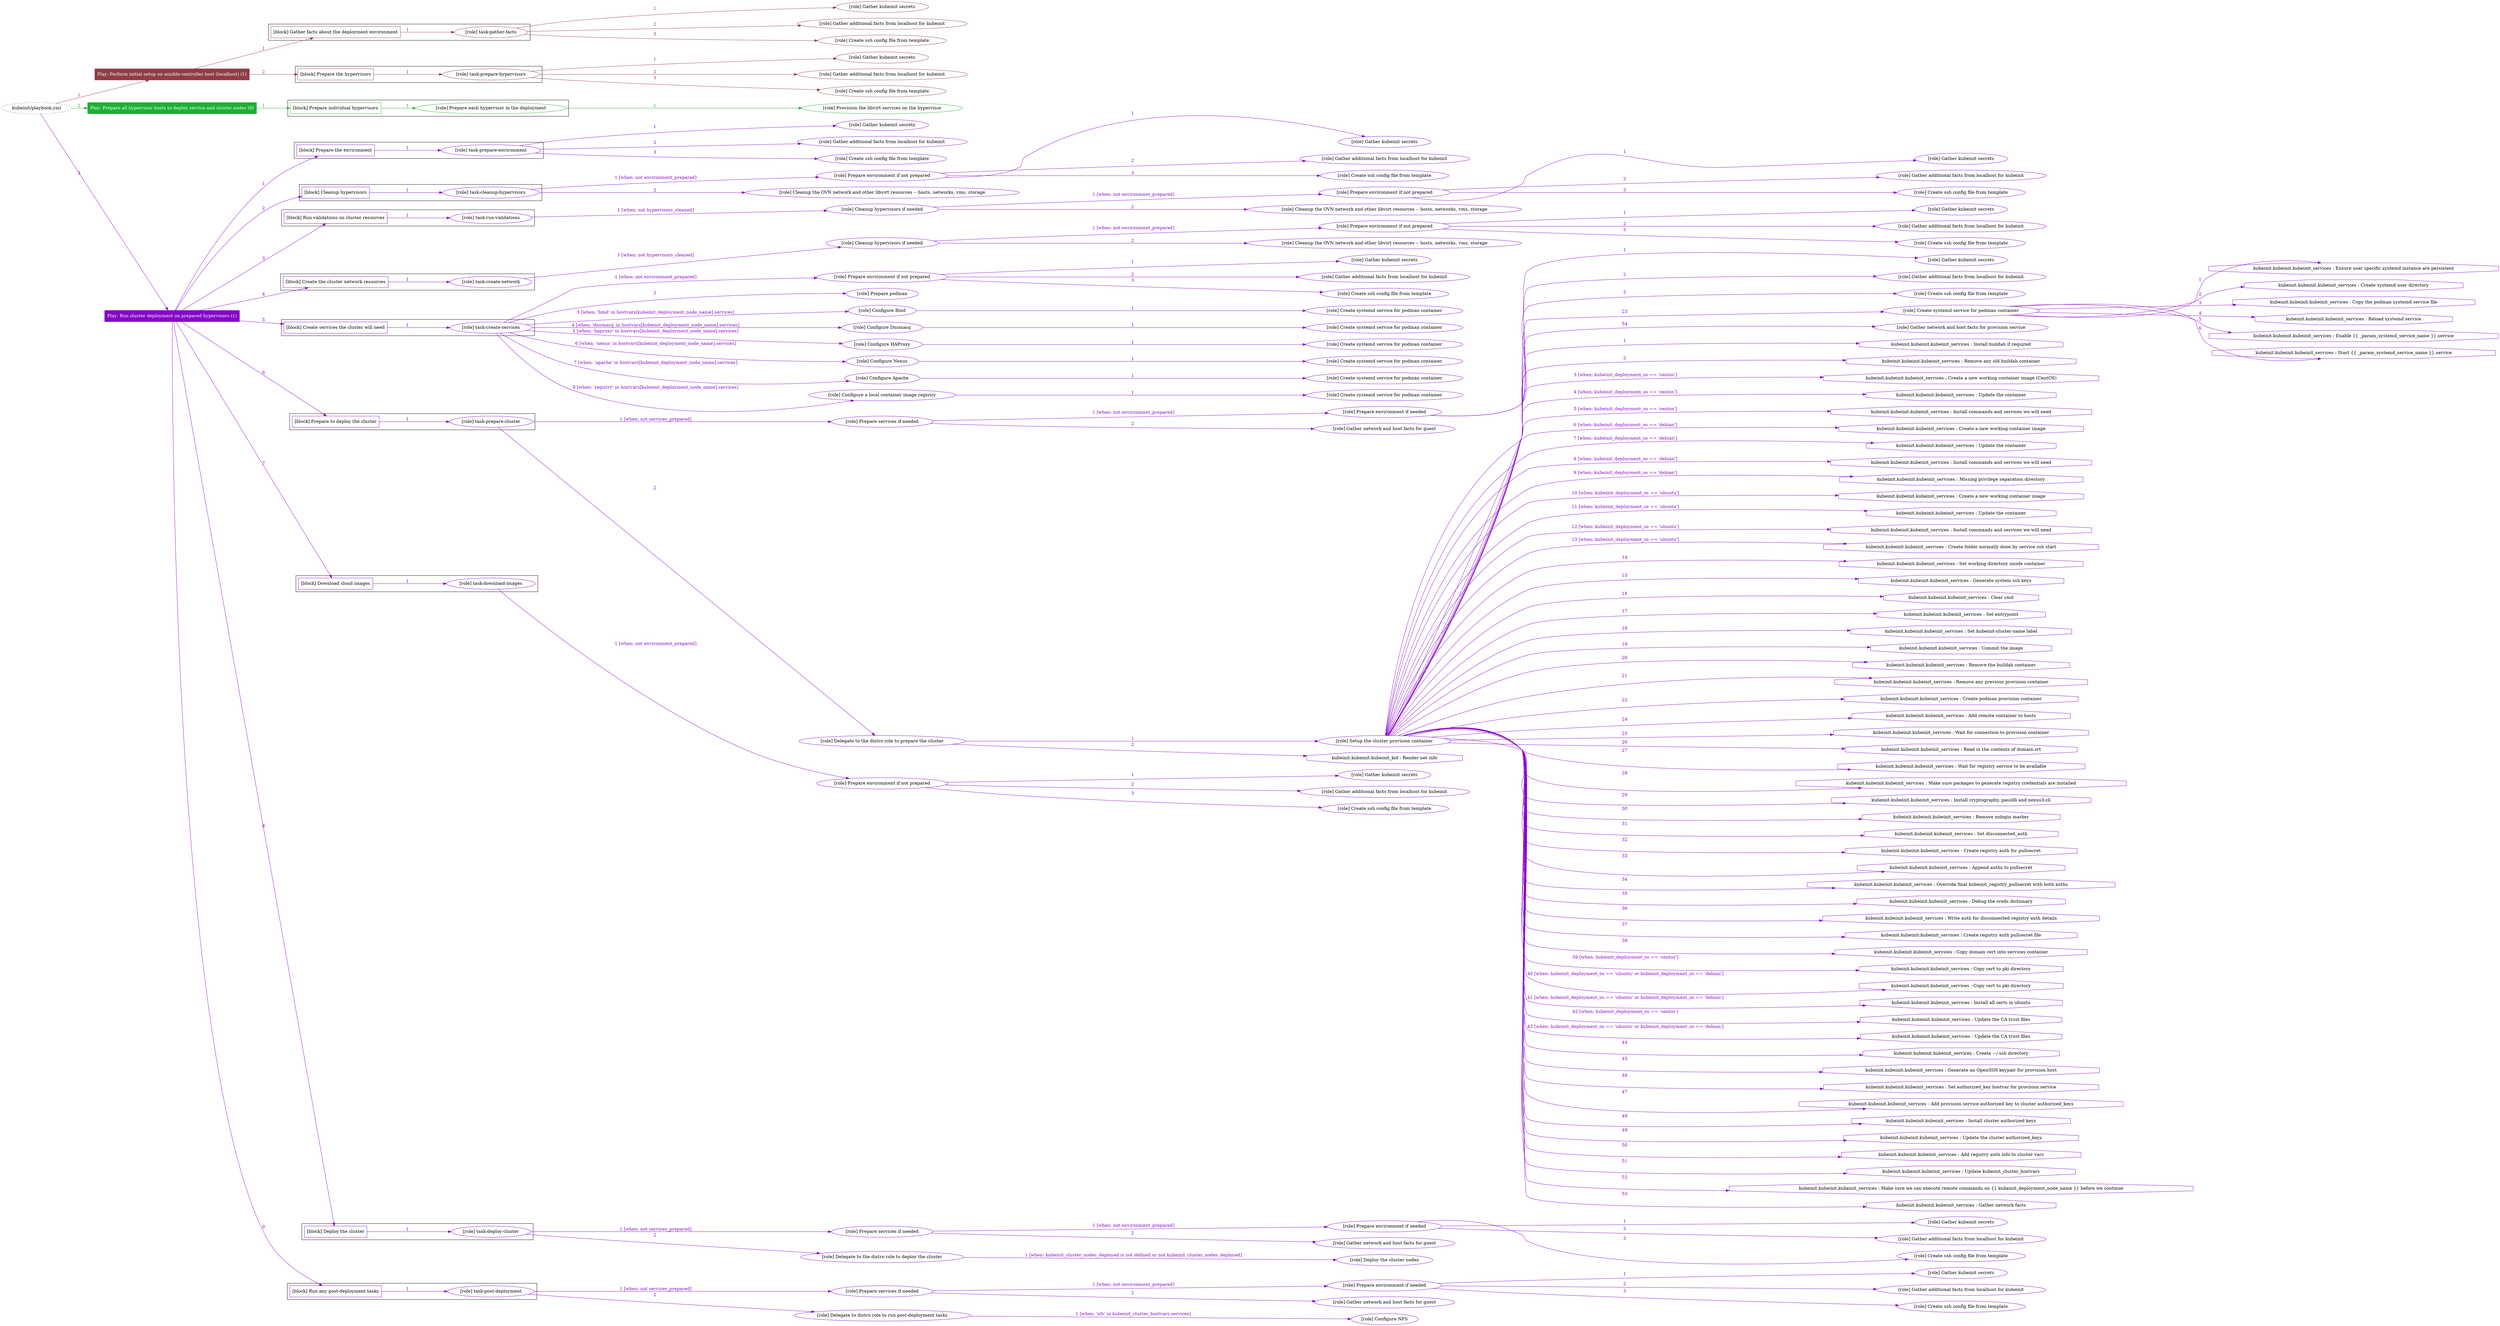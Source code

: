 digraph {
	graph [concentrate=true ordering=in rankdir=LR ratio=fill]
	edge [esep=5 sep=10]
	"kubeinit/playbook.yml" [URL="/home/runner/work/kubeinit/kubeinit/kubeinit/playbook.yml" id=playbook_697edf31 style=dotted]
	play_cfc36a63 [label="Play: Perform initial setup on ansible-controller host (localhost) (1)" URL="/home/runner/work/kubeinit/kubeinit/kubeinit/playbook.yml" color="#903c47" fontcolor="#ffffff" id=play_cfc36a63 shape=box style=filled tooltip=localhost]
	"kubeinit/playbook.yml" -> play_cfc36a63 [label="1 " color="#903c47" fontcolor="#903c47" id=edge_6a322015 labeltooltip="1 " tooltip="1 "]
	subgraph "Gather kubeinit secrets" {
		role_1aeac472 [label="[role] Gather kubeinit secrets" URL="/home/runner/.ansible/collections/ansible_collections/kubeinit/kubeinit/roles/kubeinit_prepare/tasks/gather_kubeinit_facts.yml" color="#903c47" id=role_1aeac472 tooltip="Gather kubeinit secrets"]
	}
	subgraph "Gather additional facts from localhost for kubeinit" {
		role_f6e3ec5e [label="[role] Gather additional facts from localhost for kubeinit" URL="/home/runner/.ansible/collections/ansible_collections/kubeinit/kubeinit/roles/kubeinit_prepare/tasks/gather_kubeinit_facts.yml" color="#903c47" id=role_f6e3ec5e tooltip="Gather additional facts from localhost for kubeinit"]
	}
	subgraph "Create ssh config file from template" {
		role_7d96ec4e [label="[role] Create ssh config file from template" URL="/home/runner/.ansible/collections/ansible_collections/kubeinit/kubeinit/roles/kubeinit_prepare/tasks/gather_kubeinit_facts.yml" color="#903c47" id=role_7d96ec4e tooltip="Create ssh config file from template"]
	}
	subgraph "task-gather-facts" {
		role_e8383d7e [label="[role] task-gather-facts" URL="/home/runner/work/kubeinit/kubeinit/kubeinit/playbook.yml" color="#903c47" id=role_e8383d7e tooltip="task-gather-facts"]
		role_e8383d7e -> role_1aeac472 [label="1 " color="#903c47" fontcolor="#903c47" id=edge_6797f90b labeltooltip="1 " tooltip="1 "]
		role_e8383d7e -> role_f6e3ec5e [label="2 " color="#903c47" fontcolor="#903c47" id=edge_aeb887c7 labeltooltip="2 " tooltip="2 "]
		role_e8383d7e -> role_7d96ec4e [label="3 " color="#903c47" fontcolor="#903c47" id=edge_7bef8c21 labeltooltip="3 " tooltip="3 "]
	}
	subgraph "Gather kubeinit secrets" {
		role_64aafbd3 [label="[role] Gather kubeinit secrets" URL="/home/runner/.ansible/collections/ansible_collections/kubeinit/kubeinit/roles/kubeinit_prepare/tasks/gather_kubeinit_facts.yml" color="#903c47" id=role_64aafbd3 tooltip="Gather kubeinit secrets"]
	}
	subgraph "Gather additional facts from localhost for kubeinit" {
		role_21d79ebb [label="[role] Gather additional facts from localhost for kubeinit" URL="/home/runner/.ansible/collections/ansible_collections/kubeinit/kubeinit/roles/kubeinit_prepare/tasks/gather_kubeinit_facts.yml" color="#903c47" id=role_21d79ebb tooltip="Gather additional facts from localhost for kubeinit"]
	}
	subgraph "Create ssh config file from template" {
		role_bcd55021 [label="[role] Create ssh config file from template" URL="/home/runner/.ansible/collections/ansible_collections/kubeinit/kubeinit/roles/kubeinit_prepare/tasks/gather_kubeinit_facts.yml" color="#903c47" id=role_bcd55021 tooltip="Create ssh config file from template"]
	}
	subgraph "task-prepare-hypervisors" {
		role_4e52f060 [label="[role] task-prepare-hypervisors" URL="/home/runner/work/kubeinit/kubeinit/kubeinit/playbook.yml" color="#903c47" id=role_4e52f060 tooltip="task-prepare-hypervisors"]
		role_4e52f060 -> role_64aafbd3 [label="1 " color="#903c47" fontcolor="#903c47" id=edge_155a0908 labeltooltip="1 " tooltip="1 "]
		role_4e52f060 -> role_21d79ebb [label="2 " color="#903c47" fontcolor="#903c47" id=edge_45a2e703 labeltooltip="2 " tooltip="2 "]
		role_4e52f060 -> role_bcd55021 [label="3 " color="#903c47" fontcolor="#903c47" id=edge_15889e1a labeltooltip="3 " tooltip="3 "]
	}
	subgraph "Play: Perform initial setup on ansible-controller host (localhost) (1)" {
		play_cfc36a63 -> block_dc4378cc [label=1 color="#903c47" fontcolor="#903c47" id=edge_5f7caa71 labeltooltip=1 tooltip=1]
		subgraph cluster_block_dc4378cc {
			block_dc4378cc [label="[block] Gather facts about the deployment environment" URL="/home/runner/work/kubeinit/kubeinit/kubeinit/playbook.yml" color="#903c47" id=block_dc4378cc labeltooltip="Gather facts about the deployment environment" shape=box tooltip="Gather facts about the deployment environment"]
			block_dc4378cc -> role_e8383d7e [label="1 " color="#903c47" fontcolor="#903c47" id=edge_3207bb22 labeltooltip="1 " tooltip="1 "]
		}
		play_cfc36a63 -> block_0ab1a7e3 [label=2 color="#903c47" fontcolor="#903c47" id=edge_ecabecfc labeltooltip=2 tooltip=2]
		subgraph cluster_block_0ab1a7e3 {
			block_0ab1a7e3 [label="[block] Prepare the hypervisors" URL="/home/runner/work/kubeinit/kubeinit/kubeinit/playbook.yml" color="#903c47" id=block_0ab1a7e3 labeltooltip="Prepare the hypervisors" shape=box tooltip="Prepare the hypervisors"]
			block_0ab1a7e3 -> role_4e52f060 [label="1 " color="#903c47" fontcolor="#903c47" id=edge_fa68dd19 labeltooltip="1 " tooltip="1 "]
		}
	}
	play_93e74351 [label="Play: Prepare all hypervisor hosts to deploy service and cluster nodes (0)" URL="/home/runner/work/kubeinit/kubeinit/kubeinit/playbook.yml" color="#1cb032" fontcolor="#ffffff" id=play_93e74351 shape=box style=filled tooltip="Play: Prepare all hypervisor hosts to deploy service and cluster nodes (0)"]
	"kubeinit/playbook.yml" -> play_93e74351 [label="2 " color="#1cb032" fontcolor="#1cb032" id=edge_667f1cb9 labeltooltip="2 " tooltip="2 "]
	subgraph "Provision the libvirt services on the hypervisor" {
		role_ffceb431 [label="[role] Provision the libvirt services on the hypervisor" URL="/home/runner/.ansible/collections/ansible_collections/kubeinit/kubeinit/roles/kubeinit_prepare/tasks/prepare_hypervisor.yml" color="#1cb032" id=role_ffceb431 tooltip="Provision the libvirt services on the hypervisor"]
	}
	subgraph "Prepare each hypervisor in the deployment" {
		role_a1cd68b5 [label="[role] Prepare each hypervisor in the deployment" URL="/home/runner/work/kubeinit/kubeinit/kubeinit/playbook.yml" color="#1cb032" id=role_a1cd68b5 tooltip="Prepare each hypervisor in the deployment"]
		role_a1cd68b5 -> role_ffceb431 [label="1 " color="#1cb032" fontcolor="#1cb032" id=edge_92fec43e labeltooltip="1 " tooltip="1 "]
	}
	subgraph "Play: Prepare all hypervisor hosts to deploy service and cluster nodes (0)" {
		play_93e74351 -> block_3906f0bc [label=1 color="#1cb032" fontcolor="#1cb032" id=edge_dabe1600 labeltooltip=1 tooltip=1]
		subgraph cluster_block_3906f0bc {
			block_3906f0bc [label="[block] Prepare individual hypervisors" URL="/home/runner/work/kubeinit/kubeinit/kubeinit/playbook.yml" color="#1cb032" id=block_3906f0bc labeltooltip="Prepare individual hypervisors" shape=box tooltip="Prepare individual hypervisors"]
			block_3906f0bc -> role_a1cd68b5 [label="1 " color="#1cb032" fontcolor="#1cb032" id=edge_dfc28b24 labeltooltip="1 " tooltip="1 "]
		}
	}
	play_3e69a827 [label="Play: Run cluster deployment on prepared hypervisors (1)" URL="/home/runner/work/kubeinit/kubeinit/kubeinit/playbook.yml" color="#8604c8" fontcolor="#ffffff" id=play_3e69a827 shape=box style=filled tooltip=localhost]
	"kubeinit/playbook.yml" -> play_3e69a827 [label="3 " color="#8604c8" fontcolor="#8604c8" id=edge_54b821a3 labeltooltip="3 " tooltip="3 "]
	subgraph "Gather kubeinit secrets" {
		role_fc647001 [label="[role] Gather kubeinit secrets" URL="/home/runner/.ansible/collections/ansible_collections/kubeinit/kubeinit/roles/kubeinit_prepare/tasks/gather_kubeinit_facts.yml" color="#8604c8" id=role_fc647001 tooltip="Gather kubeinit secrets"]
	}
	subgraph "Gather additional facts from localhost for kubeinit" {
		role_adfc6d0f [label="[role] Gather additional facts from localhost for kubeinit" URL="/home/runner/.ansible/collections/ansible_collections/kubeinit/kubeinit/roles/kubeinit_prepare/tasks/gather_kubeinit_facts.yml" color="#8604c8" id=role_adfc6d0f tooltip="Gather additional facts from localhost for kubeinit"]
	}
	subgraph "Create ssh config file from template" {
		role_853dfbf3 [label="[role] Create ssh config file from template" URL="/home/runner/.ansible/collections/ansible_collections/kubeinit/kubeinit/roles/kubeinit_prepare/tasks/gather_kubeinit_facts.yml" color="#8604c8" id=role_853dfbf3 tooltip="Create ssh config file from template"]
	}
	subgraph "task-prepare-environment" {
		role_5bdef5a3 [label="[role] task-prepare-environment" URL="/home/runner/work/kubeinit/kubeinit/kubeinit/playbook.yml" color="#8604c8" id=role_5bdef5a3 tooltip="task-prepare-environment"]
		role_5bdef5a3 -> role_fc647001 [label="1 " color="#8604c8" fontcolor="#8604c8" id=edge_9b452f2e labeltooltip="1 " tooltip="1 "]
		role_5bdef5a3 -> role_adfc6d0f [label="2 " color="#8604c8" fontcolor="#8604c8" id=edge_6dbd59b2 labeltooltip="2 " tooltip="2 "]
		role_5bdef5a3 -> role_853dfbf3 [label="3 " color="#8604c8" fontcolor="#8604c8" id=edge_745fb885 labeltooltip="3 " tooltip="3 "]
	}
	subgraph "Gather kubeinit secrets" {
		role_baefddd0 [label="[role] Gather kubeinit secrets" URL="/home/runner/.ansible/collections/ansible_collections/kubeinit/kubeinit/roles/kubeinit_prepare/tasks/gather_kubeinit_facts.yml" color="#8604c8" id=role_baefddd0 tooltip="Gather kubeinit secrets"]
	}
	subgraph "Gather additional facts from localhost for kubeinit" {
		role_dcd72abb [label="[role] Gather additional facts from localhost for kubeinit" URL="/home/runner/.ansible/collections/ansible_collections/kubeinit/kubeinit/roles/kubeinit_prepare/tasks/gather_kubeinit_facts.yml" color="#8604c8" id=role_dcd72abb tooltip="Gather additional facts from localhost for kubeinit"]
	}
	subgraph "Create ssh config file from template" {
		role_c3d26c8c [label="[role] Create ssh config file from template" URL="/home/runner/.ansible/collections/ansible_collections/kubeinit/kubeinit/roles/kubeinit_prepare/tasks/gather_kubeinit_facts.yml" color="#8604c8" id=role_c3d26c8c tooltip="Create ssh config file from template"]
	}
	subgraph "Prepare environment if not prepared" {
		role_1fd73e90 [label="[role] Prepare environment if not prepared" URL="/home/runner/.ansible/collections/ansible_collections/kubeinit/kubeinit/roles/kubeinit_prepare/tasks/cleanup_hypervisors.yml" color="#8604c8" id=role_1fd73e90 tooltip="Prepare environment if not prepared"]
		role_1fd73e90 -> role_baefddd0 [label="1 " color="#8604c8" fontcolor="#8604c8" id=edge_ca229d1e labeltooltip="1 " tooltip="1 "]
		role_1fd73e90 -> role_dcd72abb [label="2 " color="#8604c8" fontcolor="#8604c8" id=edge_4125e35a labeltooltip="2 " tooltip="2 "]
		role_1fd73e90 -> role_c3d26c8c [label="3 " color="#8604c8" fontcolor="#8604c8" id=edge_141b2873 labeltooltip="3 " tooltip="3 "]
	}
	subgraph "Cleanup the OVN network and other libvirt resources -- hosts, networks, vms, storage" {
		role_03cf87ae [label="[role] Cleanup the OVN network and other libvirt resources -- hosts, networks, vms, storage" URL="/home/runner/.ansible/collections/ansible_collections/kubeinit/kubeinit/roles/kubeinit_prepare/tasks/cleanup_hypervisors.yml" color="#8604c8" id=role_03cf87ae tooltip="Cleanup the OVN network and other libvirt resources -- hosts, networks, vms, storage"]
	}
	subgraph "task-cleanup-hypervisors" {
		role_e7ddaf6e [label="[role] task-cleanup-hypervisors" URL="/home/runner/work/kubeinit/kubeinit/kubeinit/playbook.yml" color="#8604c8" id=role_e7ddaf6e tooltip="task-cleanup-hypervisors"]
		role_e7ddaf6e -> role_1fd73e90 [label="1 [when: not environment_prepared]" color="#8604c8" fontcolor="#8604c8" id=edge_df7767c6 labeltooltip="1 [when: not environment_prepared]" tooltip="1 [when: not environment_prepared]"]
		role_e7ddaf6e -> role_03cf87ae [label="2 " color="#8604c8" fontcolor="#8604c8" id=edge_4d42d25d labeltooltip="2 " tooltip="2 "]
	}
	subgraph "Gather kubeinit secrets" {
		role_e53f0a21 [label="[role] Gather kubeinit secrets" URL="/home/runner/.ansible/collections/ansible_collections/kubeinit/kubeinit/roles/kubeinit_prepare/tasks/gather_kubeinit_facts.yml" color="#8604c8" id=role_e53f0a21 tooltip="Gather kubeinit secrets"]
	}
	subgraph "Gather additional facts from localhost for kubeinit" {
		role_185a88bc [label="[role] Gather additional facts from localhost for kubeinit" URL="/home/runner/.ansible/collections/ansible_collections/kubeinit/kubeinit/roles/kubeinit_prepare/tasks/gather_kubeinit_facts.yml" color="#8604c8" id=role_185a88bc tooltip="Gather additional facts from localhost for kubeinit"]
	}
	subgraph "Create ssh config file from template" {
		role_e71c8f86 [label="[role] Create ssh config file from template" URL="/home/runner/.ansible/collections/ansible_collections/kubeinit/kubeinit/roles/kubeinit_prepare/tasks/gather_kubeinit_facts.yml" color="#8604c8" id=role_e71c8f86 tooltip="Create ssh config file from template"]
	}
	subgraph "Prepare environment if not prepared" {
		role_28874b2f [label="[role] Prepare environment if not prepared" URL="/home/runner/.ansible/collections/ansible_collections/kubeinit/kubeinit/roles/kubeinit_prepare/tasks/cleanup_hypervisors.yml" color="#8604c8" id=role_28874b2f tooltip="Prepare environment if not prepared"]
		role_28874b2f -> role_e53f0a21 [label="1 " color="#8604c8" fontcolor="#8604c8" id=edge_3dd01df1 labeltooltip="1 " tooltip="1 "]
		role_28874b2f -> role_185a88bc [label="2 " color="#8604c8" fontcolor="#8604c8" id=edge_b150b522 labeltooltip="2 " tooltip="2 "]
		role_28874b2f -> role_e71c8f86 [label="3 " color="#8604c8" fontcolor="#8604c8" id=edge_bfe028dc labeltooltip="3 " tooltip="3 "]
	}
	subgraph "Cleanup the OVN network and other libvirt resources -- hosts, networks, vms, storage" {
		role_e9dbaf47 [label="[role] Cleanup the OVN network and other libvirt resources -- hosts, networks, vms, storage" URL="/home/runner/.ansible/collections/ansible_collections/kubeinit/kubeinit/roles/kubeinit_prepare/tasks/cleanup_hypervisors.yml" color="#8604c8" id=role_e9dbaf47 tooltip="Cleanup the OVN network and other libvirt resources -- hosts, networks, vms, storage"]
	}
	subgraph "Cleanup hypervisors if needed" {
		role_bd877547 [label="[role] Cleanup hypervisors if needed" URL="/home/runner/.ansible/collections/ansible_collections/kubeinit/kubeinit/roles/kubeinit_validations/tasks/main.yml" color="#8604c8" id=role_bd877547 tooltip="Cleanup hypervisors if needed"]
		role_bd877547 -> role_28874b2f [label="1 [when: not environment_prepared]" color="#8604c8" fontcolor="#8604c8" id=edge_2385f5f5 labeltooltip="1 [when: not environment_prepared]" tooltip="1 [when: not environment_prepared]"]
		role_bd877547 -> role_e9dbaf47 [label="2 " color="#8604c8" fontcolor="#8604c8" id=edge_7b29804b labeltooltip="2 " tooltip="2 "]
	}
	subgraph "task-run-validations" {
		role_13a2482e [label="[role] task-run-validations" URL="/home/runner/work/kubeinit/kubeinit/kubeinit/playbook.yml" color="#8604c8" id=role_13a2482e tooltip="task-run-validations"]
		role_13a2482e -> role_bd877547 [label="1 [when: not hypervisors_cleaned]" color="#8604c8" fontcolor="#8604c8" id=edge_d975b9e5 labeltooltip="1 [when: not hypervisors_cleaned]" tooltip="1 [when: not hypervisors_cleaned]"]
	}
	subgraph "Gather kubeinit secrets" {
		role_e58fa643 [label="[role] Gather kubeinit secrets" URL="/home/runner/.ansible/collections/ansible_collections/kubeinit/kubeinit/roles/kubeinit_prepare/tasks/gather_kubeinit_facts.yml" color="#8604c8" id=role_e58fa643 tooltip="Gather kubeinit secrets"]
	}
	subgraph "Gather additional facts from localhost for kubeinit" {
		role_c483445e [label="[role] Gather additional facts from localhost for kubeinit" URL="/home/runner/.ansible/collections/ansible_collections/kubeinit/kubeinit/roles/kubeinit_prepare/tasks/gather_kubeinit_facts.yml" color="#8604c8" id=role_c483445e tooltip="Gather additional facts from localhost for kubeinit"]
	}
	subgraph "Create ssh config file from template" {
		role_fb0b690c [label="[role] Create ssh config file from template" URL="/home/runner/.ansible/collections/ansible_collections/kubeinit/kubeinit/roles/kubeinit_prepare/tasks/gather_kubeinit_facts.yml" color="#8604c8" id=role_fb0b690c tooltip="Create ssh config file from template"]
	}
	subgraph "Prepare environment if not prepared" {
		role_5fd4817d [label="[role] Prepare environment if not prepared" URL="/home/runner/.ansible/collections/ansible_collections/kubeinit/kubeinit/roles/kubeinit_prepare/tasks/cleanup_hypervisors.yml" color="#8604c8" id=role_5fd4817d tooltip="Prepare environment if not prepared"]
		role_5fd4817d -> role_e58fa643 [label="1 " color="#8604c8" fontcolor="#8604c8" id=edge_2299b58d labeltooltip="1 " tooltip="1 "]
		role_5fd4817d -> role_c483445e [label="2 " color="#8604c8" fontcolor="#8604c8" id=edge_bec65b34 labeltooltip="2 " tooltip="2 "]
		role_5fd4817d -> role_fb0b690c [label="3 " color="#8604c8" fontcolor="#8604c8" id=edge_886c7978 labeltooltip="3 " tooltip="3 "]
	}
	subgraph "Cleanup the OVN network and other libvirt resources -- hosts, networks, vms, storage" {
		role_d92499a7 [label="[role] Cleanup the OVN network and other libvirt resources -- hosts, networks, vms, storage" URL="/home/runner/.ansible/collections/ansible_collections/kubeinit/kubeinit/roles/kubeinit_prepare/tasks/cleanup_hypervisors.yml" color="#8604c8" id=role_d92499a7 tooltip="Cleanup the OVN network and other libvirt resources -- hosts, networks, vms, storage"]
	}
	subgraph "Cleanup hypervisors if needed" {
		role_89d2d120 [label="[role] Cleanup hypervisors if needed" URL="/home/runner/.ansible/collections/ansible_collections/kubeinit/kubeinit/roles/kubeinit_libvirt/tasks/create_network.yml" color="#8604c8" id=role_89d2d120 tooltip="Cleanup hypervisors if needed"]
		role_89d2d120 -> role_5fd4817d [label="1 [when: not environment_prepared]" color="#8604c8" fontcolor="#8604c8" id=edge_f1d256f0 labeltooltip="1 [when: not environment_prepared]" tooltip="1 [when: not environment_prepared]"]
		role_89d2d120 -> role_d92499a7 [label="2 " color="#8604c8" fontcolor="#8604c8" id=edge_b9e89d64 labeltooltip="2 " tooltip="2 "]
	}
	subgraph "task-create-network" {
		role_31e732b1 [label="[role] task-create-network" URL="/home/runner/work/kubeinit/kubeinit/kubeinit/playbook.yml" color="#8604c8" id=role_31e732b1 tooltip="task-create-network"]
		role_31e732b1 -> role_89d2d120 [label="1 [when: not hypervisors_cleaned]" color="#8604c8" fontcolor="#8604c8" id=edge_f1d09054 labeltooltip="1 [when: not hypervisors_cleaned]" tooltip="1 [when: not hypervisors_cleaned]"]
	}
	subgraph "Gather kubeinit secrets" {
		role_0ed72325 [label="[role] Gather kubeinit secrets" URL="/home/runner/.ansible/collections/ansible_collections/kubeinit/kubeinit/roles/kubeinit_prepare/tasks/gather_kubeinit_facts.yml" color="#8604c8" id=role_0ed72325 tooltip="Gather kubeinit secrets"]
	}
	subgraph "Gather additional facts from localhost for kubeinit" {
		role_2ad752a3 [label="[role] Gather additional facts from localhost for kubeinit" URL="/home/runner/.ansible/collections/ansible_collections/kubeinit/kubeinit/roles/kubeinit_prepare/tasks/gather_kubeinit_facts.yml" color="#8604c8" id=role_2ad752a3 tooltip="Gather additional facts from localhost for kubeinit"]
	}
	subgraph "Create ssh config file from template" {
		role_16f81687 [label="[role] Create ssh config file from template" URL="/home/runner/.ansible/collections/ansible_collections/kubeinit/kubeinit/roles/kubeinit_prepare/tasks/gather_kubeinit_facts.yml" color="#8604c8" id=role_16f81687 tooltip="Create ssh config file from template"]
	}
	subgraph "Prepare environment if not prepared" {
		role_8f6fe6e2 [label="[role] Prepare environment if not prepared" URL="/home/runner/.ansible/collections/ansible_collections/kubeinit/kubeinit/roles/kubeinit_services/tasks/main.yml" color="#8604c8" id=role_8f6fe6e2 tooltip="Prepare environment if not prepared"]
		role_8f6fe6e2 -> role_0ed72325 [label="1 " color="#8604c8" fontcolor="#8604c8" id=edge_a79b5f56 labeltooltip="1 " tooltip="1 "]
		role_8f6fe6e2 -> role_2ad752a3 [label="2 " color="#8604c8" fontcolor="#8604c8" id=edge_8ff6f939 labeltooltip="2 " tooltip="2 "]
		role_8f6fe6e2 -> role_16f81687 [label="3 " color="#8604c8" fontcolor="#8604c8" id=edge_e833efcb labeltooltip="3 " tooltip="3 "]
	}
	subgraph "Prepare podman" {
		role_73f145a4 [label="[role] Prepare podman" URL="/home/runner/.ansible/collections/ansible_collections/kubeinit/kubeinit/roles/kubeinit_services/tasks/00_create_service_pod.yml" color="#8604c8" id=role_73f145a4 tooltip="Prepare podman"]
	}
	subgraph "Create systemd service for podman container" {
		role_4e2fd1f2 [label="[role] Create systemd service for podman container" URL="/home/runner/.ansible/collections/ansible_collections/kubeinit/kubeinit/roles/kubeinit_bind/tasks/main.yml" color="#8604c8" id=role_4e2fd1f2 tooltip="Create systemd service for podman container"]
	}
	subgraph "Configure Bind" {
		role_5bc70a9c [label="[role] Configure Bind" URL="/home/runner/.ansible/collections/ansible_collections/kubeinit/kubeinit/roles/kubeinit_services/tasks/start_services_containers.yml" color="#8604c8" id=role_5bc70a9c tooltip="Configure Bind"]
		role_5bc70a9c -> role_4e2fd1f2 [label="1 " color="#8604c8" fontcolor="#8604c8" id=edge_6348ecd9 labeltooltip="1 " tooltip="1 "]
	}
	subgraph "Create systemd service for podman container" {
		role_2438dfb9 [label="[role] Create systemd service for podman container" URL="/home/runner/.ansible/collections/ansible_collections/kubeinit/kubeinit/roles/kubeinit_dnsmasq/tasks/main.yml" color="#8604c8" id=role_2438dfb9 tooltip="Create systemd service for podman container"]
	}
	subgraph "Configure Dnsmasq" {
		role_1950732f [label="[role] Configure Dnsmasq" URL="/home/runner/.ansible/collections/ansible_collections/kubeinit/kubeinit/roles/kubeinit_services/tasks/start_services_containers.yml" color="#8604c8" id=role_1950732f tooltip="Configure Dnsmasq"]
		role_1950732f -> role_2438dfb9 [label="1 " color="#8604c8" fontcolor="#8604c8" id=edge_d6d14b1b labeltooltip="1 " tooltip="1 "]
	}
	subgraph "Create systemd service for podman container" {
		role_e28ecb6d [label="[role] Create systemd service for podman container" URL="/home/runner/.ansible/collections/ansible_collections/kubeinit/kubeinit/roles/kubeinit_haproxy/tasks/main.yml" color="#8604c8" id=role_e28ecb6d tooltip="Create systemd service for podman container"]
	}
	subgraph "Configure HAProxy" {
		role_2191e238 [label="[role] Configure HAProxy" URL="/home/runner/.ansible/collections/ansible_collections/kubeinit/kubeinit/roles/kubeinit_services/tasks/start_services_containers.yml" color="#8604c8" id=role_2191e238 tooltip="Configure HAProxy"]
		role_2191e238 -> role_e28ecb6d [label="1 " color="#8604c8" fontcolor="#8604c8" id=edge_d14f5331 labeltooltip="1 " tooltip="1 "]
	}
	subgraph "Create systemd service for podman container" {
		role_b37064a0 [label="[role] Create systemd service for podman container" URL="/home/runner/.ansible/collections/ansible_collections/kubeinit/kubeinit/roles/kubeinit_nexus/tasks/main.yml" color="#8604c8" id=role_b37064a0 tooltip="Create systemd service for podman container"]
	}
	subgraph "Configure Nexus" {
		role_4cf33660 [label="[role] Configure Nexus" URL="/home/runner/.ansible/collections/ansible_collections/kubeinit/kubeinit/roles/kubeinit_services/tasks/start_services_containers.yml" color="#8604c8" id=role_4cf33660 tooltip="Configure Nexus"]
		role_4cf33660 -> role_b37064a0 [label="1 " color="#8604c8" fontcolor="#8604c8" id=edge_2bf9e747 labeltooltip="1 " tooltip="1 "]
	}
	subgraph "Create systemd service for podman container" {
		role_5a4a7048 [label="[role] Create systemd service for podman container" URL="/home/runner/.ansible/collections/ansible_collections/kubeinit/kubeinit/roles/kubeinit_apache/tasks/main.yml" color="#8604c8" id=role_5a4a7048 tooltip="Create systemd service for podman container"]
	}
	subgraph "Configure Apache" {
		role_f6a3afed [label="[role] Configure Apache" URL="/home/runner/.ansible/collections/ansible_collections/kubeinit/kubeinit/roles/kubeinit_services/tasks/start_services_containers.yml" color="#8604c8" id=role_f6a3afed tooltip="Configure Apache"]
		role_f6a3afed -> role_5a4a7048 [label="1 " color="#8604c8" fontcolor="#8604c8" id=edge_350e9ab0 labeltooltip="1 " tooltip="1 "]
	}
	subgraph "Create systemd service for podman container" {
		role_f296aaa2 [label="[role] Create systemd service for podman container" URL="/home/runner/.ansible/collections/ansible_collections/kubeinit/kubeinit/roles/kubeinit_registry/tasks/main.yml" color="#8604c8" id=role_f296aaa2 tooltip="Create systemd service for podman container"]
	}
	subgraph "Configure a local container image registry" {
		role_37205027 [label="[role] Configure a local container image registry" URL="/home/runner/.ansible/collections/ansible_collections/kubeinit/kubeinit/roles/kubeinit_services/tasks/start_services_containers.yml" color="#8604c8" id=role_37205027 tooltip="Configure a local container image registry"]
		role_37205027 -> role_f296aaa2 [label="1 " color="#8604c8" fontcolor="#8604c8" id=edge_ac919d19 labeltooltip="1 " tooltip="1 "]
	}
	subgraph "task-create-services" {
		role_a18ad560 [label="[role] task-create-services" URL="/home/runner/work/kubeinit/kubeinit/kubeinit/playbook.yml" color="#8604c8" id=role_a18ad560 tooltip="task-create-services"]
		role_a18ad560 -> role_8f6fe6e2 [label="1 [when: not environment_prepared]" color="#8604c8" fontcolor="#8604c8" id=edge_9069546b labeltooltip="1 [when: not environment_prepared]" tooltip="1 [when: not environment_prepared]"]
		role_a18ad560 -> role_73f145a4 [label="2 " color="#8604c8" fontcolor="#8604c8" id=edge_fc9a4534 labeltooltip="2 " tooltip="2 "]
		role_a18ad560 -> role_5bc70a9c [label="3 [when: 'bind' in hostvars[kubeinit_deployment_node_name].services]" color="#8604c8" fontcolor="#8604c8" id=edge_4a25d8f8 labeltooltip="3 [when: 'bind' in hostvars[kubeinit_deployment_node_name].services]" tooltip="3 [when: 'bind' in hostvars[kubeinit_deployment_node_name].services]"]
		role_a18ad560 -> role_1950732f [label="4 [when: 'dnsmasq' in hostvars[kubeinit_deployment_node_name].services]" color="#8604c8" fontcolor="#8604c8" id=edge_d379f514 labeltooltip="4 [when: 'dnsmasq' in hostvars[kubeinit_deployment_node_name].services]" tooltip="4 [when: 'dnsmasq' in hostvars[kubeinit_deployment_node_name].services]"]
		role_a18ad560 -> role_2191e238 [label="5 [when: 'haproxy' in hostvars[kubeinit_deployment_node_name].services]" color="#8604c8" fontcolor="#8604c8" id=edge_4d135e50 labeltooltip="5 [when: 'haproxy' in hostvars[kubeinit_deployment_node_name].services]" tooltip="5 [when: 'haproxy' in hostvars[kubeinit_deployment_node_name].services]"]
		role_a18ad560 -> role_4cf33660 [label="6 [when: 'nexus' in hostvars[kubeinit_deployment_node_name].services]" color="#8604c8" fontcolor="#8604c8" id=edge_7f0757ff labeltooltip="6 [when: 'nexus' in hostvars[kubeinit_deployment_node_name].services]" tooltip="6 [when: 'nexus' in hostvars[kubeinit_deployment_node_name].services]"]
		role_a18ad560 -> role_f6a3afed [label="7 [when: 'apache' in hostvars[kubeinit_deployment_node_name].services]" color="#8604c8" fontcolor="#8604c8" id=edge_69b9a257 labeltooltip="7 [when: 'apache' in hostvars[kubeinit_deployment_node_name].services]" tooltip="7 [when: 'apache' in hostvars[kubeinit_deployment_node_name].services]"]
		role_a18ad560 -> role_37205027 [label="8 [when: 'registry' in hostvars[kubeinit_deployment_node_name].services]" color="#8604c8" fontcolor="#8604c8" id=edge_b3fea8f1 labeltooltip="8 [when: 'registry' in hostvars[kubeinit_deployment_node_name].services]" tooltip="8 [when: 'registry' in hostvars[kubeinit_deployment_node_name].services]"]
	}
	subgraph "Gather kubeinit secrets" {
		role_01f46433 [label="[role] Gather kubeinit secrets" URL="/home/runner/.ansible/collections/ansible_collections/kubeinit/kubeinit/roles/kubeinit_prepare/tasks/gather_kubeinit_facts.yml" color="#8604c8" id=role_01f46433 tooltip="Gather kubeinit secrets"]
	}
	subgraph "Gather additional facts from localhost for kubeinit" {
		role_6f688eb7 [label="[role] Gather additional facts from localhost for kubeinit" URL="/home/runner/.ansible/collections/ansible_collections/kubeinit/kubeinit/roles/kubeinit_prepare/tasks/gather_kubeinit_facts.yml" color="#8604c8" id=role_6f688eb7 tooltip="Gather additional facts from localhost for kubeinit"]
	}
	subgraph "Create ssh config file from template" {
		role_ba6a3a6a [label="[role] Create ssh config file from template" URL="/home/runner/.ansible/collections/ansible_collections/kubeinit/kubeinit/roles/kubeinit_prepare/tasks/gather_kubeinit_facts.yml" color="#8604c8" id=role_ba6a3a6a tooltip="Create ssh config file from template"]
	}
	subgraph "Prepare environment if needed" {
		role_534a5843 [label="[role] Prepare environment if needed" URL="/home/runner/.ansible/collections/ansible_collections/kubeinit/kubeinit/roles/kubeinit_services/tasks/prepare_services.yml" color="#8604c8" id=role_534a5843 tooltip="Prepare environment if needed"]
		role_534a5843 -> role_01f46433 [label="1 " color="#8604c8" fontcolor="#8604c8" id=edge_7d3d2c7c labeltooltip="1 " tooltip="1 "]
		role_534a5843 -> role_6f688eb7 [label="2 " color="#8604c8" fontcolor="#8604c8" id=edge_203d40c3 labeltooltip="2 " tooltip="2 "]
		role_534a5843 -> role_ba6a3a6a [label="3 " color="#8604c8" fontcolor="#8604c8" id=edge_5ebbd5ac labeltooltip="3 " tooltip="3 "]
	}
	subgraph "Gather network and host facts for guest" {
		role_c27c5ed6 [label="[role] Gather network and host facts for guest" URL="/home/runner/.ansible/collections/ansible_collections/kubeinit/kubeinit/roles/kubeinit_services/tasks/prepare_services.yml" color="#8604c8" id=role_c27c5ed6 tooltip="Gather network and host facts for guest"]
	}
	subgraph "Prepare services if needed" {
		role_30003541 [label="[role] Prepare services if needed" URL="/home/runner/.ansible/collections/ansible_collections/kubeinit/kubeinit/roles/kubeinit_prepare/tasks/prepare_cluster.yml" color="#8604c8" id=role_30003541 tooltip="Prepare services if needed"]
		role_30003541 -> role_534a5843 [label="1 [when: not environment_prepared]" color="#8604c8" fontcolor="#8604c8" id=edge_b75eb376 labeltooltip="1 [when: not environment_prepared]" tooltip="1 [when: not environment_prepared]"]
		role_30003541 -> role_c27c5ed6 [label="2 " color="#8604c8" fontcolor="#8604c8" id=edge_499cf4bf labeltooltip="2 " tooltip="2 "]
	}
	subgraph "Create systemd service for podman container" {
		role_1d28c440 [label="[role] Create systemd service for podman container" URL="/home/runner/.ansible/collections/ansible_collections/kubeinit/kubeinit/roles/kubeinit_services/tasks/create_provision_container.yml" color="#8604c8" id=role_1d28c440 tooltip="Create systemd service for podman container"]
		task_9f633ea7 [label="kubeinit.kubeinit.kubeinit_services : Ensure user specific systemd instance are persistent" URL="/home/runner/.ansible/collections/ansible_collections/kubeinit/kubeinit/roles/kubeinit_services/tasks/create_managed_service.yml" color="#8604c8" id=task_9f633ea7 shape=octagon tooltip="kubeinit.kubeinit.kubeinit_services : Ensure user specific systemd instance are persistent"]
		role_1d28c440 -> task_9f633ea7 [label="1 " color="#8604c8" fontcolor="#8604c8" id=edge_25497b27 labeltooltip="1 " tooltip="1 "]
		task_d615fb7e [label="kubeinit.kubeinit.kubeinit_services : Create systemd user directory" URL="/home/runner/.ansible/collections/ansible_collections/kubeinit/kubeinit/roles/kubeinit_services/tasks/create_managed_service.yml" color="#8604c8" id=task_d615fb7e shape=octagon tooltip="kubeinit.kubeinit.kubeinit_services : Create systemd user directory"]
		role_1d28c440 -> task_d615fb7e [label="2 " color="#8604c8" fontcolor="#8604c8" id=edge_df1c5871 labeltooltip="2 " tooltip="2 "]
		task_a2a4cd99 [label="kubeinit.kubeinit.kubeinit_services : Copy the podman systemd service file" URL="/home/runner/.ansible/collections/ansible_collections/kubeinit/kubeinit/roles/kubeinit_services/tasks/create_managed_service.yml" color="#8604c8" id=task_a2a4cd99 shape=octagon tooltip="kubeinit.kubeinit.kubeinit_services : Copy the podman systemd service file"]
		role_1d28c440 -> task_a2a4cd99 [label="3 " color="#8604c8" fontcolor="#8604c8" id=edge_5bc378d0 labeltooltip="3 " tooltip="3 "]
		task_34ab98d0 [label="kubeinit.kubeinit.kubeinit_services : Reload systemd service" URL="/home/runner/.ansible/collections/ansible_collections/kubeinit/kubeinit/roles/kubeinit_services/tasks/create_managed_service.yml" color="#8604c8" id=task_34ab98d0 shape=octagon tooltip="kubeinit.kubeinit.kubeinit_services : Reload systemd service"]
		role_1d28c440 -> task_34ab98d0 [label="4 " color="#8604c8" fontcolor="#8604c8" id=edge_c0d61a06 labeltooltip="4 " tooltip="4 "]
		task_808ed028 [label="kubeinit.kubeinit.kubeinit_services : Enable {{ _param_systemd_service_name }}.service" URL="/home/runner/.ansible/collections/ansible_collections/kubeinit/kubeinit/roles/kubeinit_services/tasks/create_managed_service.yml" color="#8604c8" id=task_808ed028 shape=octagon tooltip="kubeinit.kubeinit.kubeinit_services : Enable {{ _param_systemd_service_name }}.service"]
		role_1d28c440 -> task_808ed028 [label="5 " color="#8604c8" fontcolor="#8604c8" id=edge_aba556b1 labeltooltip="5 " tooltip="5 "]
		task_75c804d4 [label="kubeinit.kubeinit.kubeinit_services : Start {{ _param_systemd_service_name }}.service" URL="/home/runner/.ansible/collections/ansible_collections/kubeinit/kubeinit/roles/kubeinit_services/tasks/create_managed_service.yml" color="#8604c8" id=task_75c804d4 shape=octagon tooltip="kubeinit.kubeinit.kubeinit_services : Start {{ _param_systemd_service_name }}.service"]
		role_1d28c440 -> task_75c804d4 [label="6 " color="#8604c8" fontcolor="#8604c8" id=edge_b119802c labeltooltip="6 " tooltip="6 "]
	}
	subgraph "Gather network and host facts for provision service" {
		role_8820826c [label="[role] Gather network and host facts for provision service" URL="/home/runner/.ansible/collections/ansible_collections/kubeinit/kubeinit/roles/kubeinit_services/tasks/create_provision_container.yml" color="#8604c8" id=role_8820826c tooltip="Gather network and host facts for provision service"]
	}
	subgraph "Setup the cluster provision container" {
		role_bd87178b [label="[role] Setup the cluster provision container" URL="/home/runner/.ansible/collections/ansible_collections/kubeinit/kubeinit/roles/kubeinit_kid/tasks/prepare_cluster.yml" color="#8604c8" id=role_bd87178b tooltip="Setup the cluster provision container"]
		task_db338108 [label="kubeinit.kubeinit.kubeinit_services : Install buildah if required" URL="/home/runner/.ansible/collections/ansible_collections/kubeinit/kubeinit/roles/kubeinit_services/tasks/create_provision_container.yml" color="#8604c8" id=task_db338108 shape=octagon tooltip="kubeinit.kubeinit.kubeinit_services : Install buildah if required"]
		role_bd87178b -> task_db338108 [label="1 " color="#8604c8" fontcolor="#8604c8" id=edge_951f93bb labeltooltip="1 " tooltip="1 "]
		task_f82a23ee [label="kubeinit.kubeinit.kubeinit_services : Remove any old buildah container" URL="/home/runner/.ansible/collections/ansible_collections/kubeinit/kubeinit/roles/kubeinit_services/tasks/create_provision_container.yml" color="#8604c8" id=task_f82a23ee shape=octagon tooltip="kubeinit.kubeinit.kubeinit_services : Remove any old buildah container"]
		role_bd87178b -> task_f82a23ee [label="2 " color="#8604c8" fontcolor="#8604c8" id=edge_3cf8d95a labeltooltip="2 " tooltip="2 "]
		task_964a6658 [label="kubeinit.kubeinit.kubeinit_services : Create a new working container image (CentOS)" URL="/home/runner/.ansible/collections/ansible_collections/kubeinit/kubeinit/roles/kubeinit_services/tasks/create_provision_container.yml" color="#8604c8" id=task_964a6658 shape=octagon tooltip="kubeinit.kubeinit.kubeinit_services : Create a new working container image (CentOS)"]
		role_bd87178b -> task_964a6658 [label="3 [when: kubeinit_deployment_os == 'centos']" color="#8604c8" fontcolor="#8604c8" id=edge_7ec267eb labeltooltip="3 [when: kubeinit_deployment_os == 'centos']" tooltip="3 [when: kubeinit_deployment_os == 'centos']"]
		task_db48d0c8 [label="kubeinit.kubeinit.kubeinit_services : Update the container" URL="/home/runner/.ansible/collections/ansible_collections/kubeinit/kubeinit/roles/kubeinit_services/tasks/create_provision_container.yml" color="#8604c8" id=task_db48d0c8 shape=octagon tooltip="kubeinit.kubeinit.kubeinit_services : Update the container"]
		role_bd87178b -> task_db48d0c8 [label="4 [when: kubeinit_deployment_os == 'centos']" color="#8604c8" fontcolor="#8604c8" id=edge_a9906286 labeltooltip="4 [when: kubeinit_deployment_os == 'centos']" tooltip="4 [when: kubeinit_deployment_os == 'centos']"]
		task_f57a1e29 [label="kubeinit.kubeinit.kubeinit_services : Install commands and services we will need" URL="/home/runner/.ansible/collections/ansible_collections/kubeinit/kubeinit/roles/kubeinit_services/tasks/create_provision_container.yml" color="#8604c8" id=task_f57a1e29 shape=octagon tooltip="kubeinit.kubeinit.kubeinit_services : Install commands and services we will need"]
		role_bd87178b -> task_f57a1e29 [label="5 [when: kubeinit_deployment_os == 'centos']" color="#8604c8" fontcolor="#8604c8" id=edge_f0118569 labeltooltip="5 [when: kubeinit_deployment_os == 'centos']" tooltip="5 [when: kubeinit_deployment_os == 'centos']"]
		task_495cd332 [label="kubeinit.kubeinit.kubeinit_services : Create a new working container image" URL="/home/runner/.ansible/collections/ansible_collections/kubeinit/kubeinit/roles/kubeinit_services/tasks/create_provision_container.yml" color="#8604c8" id=task_495cd332 shape=octagon tooltip="kubeinit.kubeinit.kubeinit_services : Create a new working container image"]
		role_bd87178b -> task_495cd332 [label="6 [when: kubeinit_deployment_os == 'debian']" color="#8604c8" fontcolor="#8604c8" id=edge_35c94d70 labeltooltip="6 [when: kubeinit_deployment_os == 'debian']" tooltip="6 [when: kubeinit_deployment_os == 'debian']"]
		task_30d9e389 [label="kubeinit.kubeinit.kubeinit_services : Update the container" URL="/home/runner/.ansible/collections/ansible_collections/kubeinit/kubeinit/roles/kubeinit_services/tasks/create_provision_container.yml" color="#8604c8" id=task_30d9e389 shape=octagon tooltip="kubeinit.kubeinit.kubeinit_services : Update the container"]
		role_bd87178b -> task_30d9e389 [label="7 [when: kubeinit_deployment_os == 'debian']" color="#8604c8" fontcolor="#8604c8" id=edge_0597cb4f labeltooltip="7 [when: kubeinit_deployment_os == 'debian']" tooltip="7 [when: kubeinit_deployment_os == 'debian']"]
		task_2916f548 [label="kubeinit.kubeinit.kubeinit_services : Install commands and services we will need" URL="/home/runner/.ansible/collections/ansible_collections/kubeinit/kubeinit/roles/kubeinit_services/tasks/create_provision_container.yml" color="#8604c8" id=task_2916f548 shape=octagon tooltip="kubeinit.kubeinit.kubeinit_services : Install commands and services we will need"]
		role_bd87178b -> task_2916f548 [label="8 [when: kubeinit_deployment_os == 'debian']" color="#8604c8" fontcolor="#8604c8" id=edge_8eba4363 labeltooltip="8 [when: kubeinit_deployment_os == 'debian']" tooltip="8 [when: kubeinit_deployment_os == 'debian']"]
		task_724d1439 [label="kubeinit.kubeinit.kubeinit_services : Missing privilege separation directory" URL="/home/runner/.ansible/collections/ansible_collections/kubeinit/kubeinit/roles/kubeinit_services/tasks/create_provision_container.yml" color="#8604c8" id=task_724d1439 shape=octagon tooltip="kubeinit.kubeinit.kubeinit_services : Missing privilege separation directory"]
		role_bd87178b -> task_724d1439 [label="9 [when: kubeinit_deployment_os == 'debian']" color="#8604c8" fontcolor="#8604c8" id=edge_1240302e labeltooltip="9 [when: kubeinit_deployment_os == 'debian']" tooltip="9 [when: kubeinit_deployment_os == 'debian']"]
		task_2283462d [label="kubeinit.kubeinit.kubeinit_services : Create a new working container image" URL="/home/runner/.ansible/collections/ansible_collections/kubeinit/kubeinit/roles/kubeinit_services/tasks/create_provision_container.yml" color="#8604c8" id=task_2283462d shape=octagon tooltip="kubeinit.kubeinit.kubeinit_services : Create a new working container image"]
		role_bd87178b -> task_2283462d [label="10 [when: kubeinit_deployment_os == 'ubuntu']" color="#8604c8" fontcolor="#8604c8" id=edge_54089b65 labeltooltip="10 [when: kubeinit_deployment_os == 'ubuntu']" tooltip="10 [when: kubeinit_deployment_os == 'ubuntu']"]
		task_d0fd0dc4 [label="kubeinit.kubeinit.kubeinit_services : Update the container" URL="/home/runner/.ansible/collections/ansible_collections/kubeinit/kubeinit/roles/kubeinit_services/tasks/create_provision_container.yml" color="#8604c8" id=task_d0fd0dc4 shape=octagon tooltip="kubeinit.kubeinit.kubeinit_services : Update the container"]
		role_bd87178b -> task_d0fd0dc4 [label="11 [when: kubeinit_deployment_os == 'ubuntu']" color="#8604c8" fontcolor="#8604c8" id=edge_a04cadf6 labeltooltip="11 [when: kubeinit_deployment_os == 'ubuntu']" tooltip="11 [when: kubeinit_deployment_os == 'ubuntu']"]
		task_e34c5528 [label="kubeinit.kubeinit.kubeinit_services : Install commands and services we will need" URL="/home/runner/.ansible/collections/ansible_collections/kubeinit/kubeinit/roles/kubeinit_services/tasks/create_provision_container.yml" color="#8604c8" id=task_e34c5528 shape=octagon tooltip="kubeinit.kubeinit.kubeinit_services : Install commands and services we will need"]
		role_bd87178b -> task_e34c5528 [label="12 [when: kubeinit_deployment_os == 'ubuntu']" color="#8604c8" fontcolor="#8604c8" id=edge_2e5c6a59 labeltooltip="12 [when: kubeinit_deployment_os == 'ubuntu']" tooltip="12 [when: kubeinit_deployment_os == 'ubuntu']"]
		task_d9a6a264 [label="kubeinit.kubeinit.kubeinit_services : Create folder normally done by service ssh start" URL="/home/runner/.ansible/collections/ansible_collections/kubeinit/kubeinit/roles/kubeinit_services/tasks/create_provision_container.yml" color="#8604c8" id=task_d9a6a264 shape=octagon tooltip="kubeinit.kubeinit.kubeinit_services : Create folder normally done by service ssh start"]
		role_bd87178b -> task_d9a6a264 [label="13 [when: kubeinit_deployment_os == 'ubuntu']" color="#8604c8" fontcolor="#8604c8" id=edge_f59e672a labeltooltip="13 [when: kubeinit_deployment_os == 'ubuntu']" tooltip="13 [when: kubeinit_deployment_os == 'ubuntu']"]
		task_4b378426 [label="kubeinit.kubeinit.kubeinit_services : Set working directory inside container" URL="/home/runner/.ansible/collections/ansible_collections/kubeinit/kubeinit/roles/kubeinit_services/tasks/create_provision_container.yml" color="#8604c8" id=task_4b378426 shape=octagon tooltip="kubeinit.kubeinit.kubeinit_services : Set working directory inside container"]
		role_bd87178b -> task_4b378426 [label="14 " color="#8604c8" fontcolor="#8604c8" id=edge_4a9e9b7f labeltooltip="14 " tooltip="14 "]
		task_b816fdad [label="kubeinit.kubeinit.kubeinit_services : Generate system ssh keys" URL="/home/runner/.ansible/collections/ansible_collections/kubeinit/kubeinit/roles/kubeinit_services/tasks/create_provision_container.yml" color="#8604c8" id=task_b816fdad shape=octagon tooltip="kubeinit.kubeinit.kubeinit_services : Generate system ssh keys"]
		role_bd87178b -> task_b816fdad [label="15 " color="#8604c8" fontcolor="#8604c8" id=edge_c83c85e4 labeltooltip="15 " tooltip="15 "]
		task_9f0c49fa [label="kubeinit.kubeinit.kubeinit_services : Clear cmd" URL="/home/runner/.ansible/collections/ansible_collections/kubeinit/kubeinit/roles/kubeinit_services/tasks/create_provision_container.yml" color="#8604c8" id=task_9f0c49fa shape=octagon tooltip="kubeinit.kubeinit.kubeinit_services : Clear cmd"]
		role_bd87178b -> task_9f0c49fa [label="16 " color="#8604c8" fontcolor="#8604c8" id=edge_8e0ef9a4 labeltooltip="16 " tooltip="16 "]
		task_fe8a1b7e [label="kubeinit.kubeinit.kubeinit_services : Set entrypoint" URL="/home/runner/.ansible/collections/ansible_collections/kubeinit/kubeinit/roles/kubeinit_services/tasks/create_provision_container.yml" color="#8604c8" id=task_fe8a1b7e shape=octagon tooltip="kubeinit.kubeinit.kubeinit_services : Set entrypoint"]
		role_bd87178b -> task_fe8a1b7e [label="17 " color="#8604c8" fontcolor="#8604c8" id=edge_bb3c3733 labeltooltip="17 " tooltip="17 "]
		task_93cbba85 [label="kubeinit.kubeinit.kubeinit_services : Set kubeinit-cluster-name label" URL="/home/runner/.ansible/collections/ansible_collections/kubeinit/kubeinit/roles/kubeinit_services/tasks/create_provision_container.yml" color="#8604c8" id=task_93cbba85 shape=octagon tooltip="kubeinit.kubeinit.kubeinit_services : Set kubeinit-cluster-name label"]
		role_bd87178b -> task_93cbba85 [label="18 " color="#8604c8" fontcolor="#8604c8" id=edge_81c04856 labeltooltip="18 " tooltip="18 "]
		task_2fd982ec [label="kubeinit.kubeinit.kubeinit_services : Commit the image" URL="/home/runner/.ansible/collections/ansible_collections/kubeinit/kubeinit/roles/kubeinit_services/tasks/create_provision_container.yml" color="#8604c8" id=task_2fd982ec shape=octagon tooltip="kubeinit.kubeinit.kubeinit_services : Commit the image"]
		role_bd87178b -> task_2fd982ec [label="19 " color="#8604c8" fontcolor="#8604c8" id=edge_5faba529 labeltooltip="19 " tooltip="19 "]
		task_a81cdd2a [label="kubeinit.kubeinit.kubeinit_services : Remove the buildah container" URL="/home/runner/.ansible/collections/ansible_collections/kubeinit/kubeinit/roles/kubeinit_services/tasks/create_provision_container.yml" color="#8604c8" id=task_a81cdd2a shape=octagon tooltip="kubeinit.kubeinit.kubeinit_services : Remove the buildah container"]
		role_bd87178b -> task_a81cdd2a [label="20 " color="#8604c8" fontcolor="#8604c8" id=edge_e1dc97fb labeltooltip="20 " tooltip="20 "]
		task_333dbbcc [label="kubeinit.kubeinit.kubeinit_services : Remove any previous provision container" URL="/home/runner/.ansible/collections/ansible_collections/kubeinit/kubeinit/roles/kubeinit_services/tasks/create_provision_container.yml" color="#8604c8" id=task_333dbbcc shape=octagon tooltip="kubeinit.kubeinit.kubeinit_services : Remove any previous provision container"]
		role_bd87178b -> task_333dbbcc [label="21 " color="#8604c8" fontcolor="#8604c8" id=edge_7d435478 labeltooltip="21 " tooltip="21 "]
		task_79328cc2 [label="kubeinit.kubeinit.kubeinit_services : Create podman provision container" URL="/home/runner/.ansible/collections/ansible_collections/kubeinit/kubeinit/roles/kubeinit_services/tasks/create_provision_container.yml" color="#8604c8" id=task_79328cc2 shape=octagon tooltip="kubeinit.kubeinit.kubeinit_services : Create podman provision container"]
		role_bd87178b -> task_79328cc2 [label="22 " color="#8604c8" fontcolor="#8604c8" id=edge_de2093c7 labeltooltip="22 " tooltip="22 "]
		role_bd87178b -> role_1d28c440 [label="23 " color="#8604c8" fontcolor="#8604c8" id=edge_4ff70581 labeltooltip="23 " tooltip="23 "]
		task_9e03c07c [label="kubeinit.kubeinit.kubeinit_services : Add remote container to hosts" URL="/home/runner/.ansible/collections/ansible_collections/kubeinit/kubeinit/roles/kubeinit_services/tasks/create_provision_container.yml" color="#8604c8" id=task_9e03c07c shape=octagon tooltip="kubeinit.kubeinit.kubeinit_services : Add remote container to hosts"]
		role_bd87178b -> task_9e03c07c [label="24 " color="#8604c8" fontcolor="#8604c8" id=edge_61664b77 labeltooltip="24 " tooltip="24 "]
		task_efb7a7c2 [label="kubeinit.kubeinit.kubeinit_services : Wait for connection to provision container" URL="/home/runner/.ansible/collections/ansible_collections/kubeinit/kubeinit/roles/kubeinit_services/tasks/create_provision_container.yml" color="#8604c8" id=task_efb7a7c2 shape=octagon tooltip="kubeinit.kubeinit.kubeinit_services : Wait for connection to provision container"]
		role_bd87178b -> task_efb7a7c2 [label="25 " color="#8604c8" fontcolor="#8604c8" id=edge_80944197 labeltooltip="25 " tooltip="25 "]
		task_dbcff029 [label="kubeinit.kubeinit.kubeinit_services : Read in the contents of domain.crt" URL="/home/runner/.ansible/collections/ansible_collections/kubeinit/kubeinit/roles/kubeinit_services/tasks/create_provision_container.yml" color="#8604c8" id=task_dbcff029 shape=octagon tooltip="kubeinit.kubeinit.kubeinit_services : Read in the contents of domain.crt"]
		role_bd87178b -> task_dbcff029 [label="26 " color="#8604c8" fontcolor="#8604c8" id=edge_5790340b labeltooltip="26 " tooltip="26 "]
		task_fa8634ec [label="kubeinit.kubeinit.kubeinit_services : Wait for registry service to be available" URL="/home/runner/.ansible/collections/ansible_collections/kubeinit/kubeinit/roles/kubeinit_services/tasks/create_provision_container.yml" color="#8604c8" id=task_fa8634ec shape=octagon tooltip="kubeinit.kubeinit.kubeinit_services : Wait for registry service to be available"]
		role_bd87178b -> task_fa8634ec [label="27 " color="#8604c8" fontcolor="#8604c8" id=edge_bffeb110 labeltooltip="27 " tooltip="27 "]
		task_cf30ad59 [label="kubeinit.kubeinit.kubeinit_services : Make sure packages to generate registry credentials are installed" URL="/home/runner/.ansible/collections/ansible_collections/kubeinit/kubeinit/roles/kubeinit_services/tasks/create_provision_container.yml" color="#8604c8" id=task_cf30ad59 shape=octagon tooltip="kubeinit.kubeinit.kubeinit_services : Make sure packages to generate registry credentials are installed"]
		role_bd87178b -> task_cf30ad59 [label="28 " color="#8604c8" fontcolor="#8604c8" id=edge_efc0bbbc labeltooltip="28 " tooltip="28 "]
		task_f450e0c2 [label="kubeinit.kubeinit.kubeinit_services : Install cryptography, passlib and nexus3-cli" URL="/home/runner/.ansible/collections/ansible_collections/kubeinit/kubeinit/roles/kubeinit_services/tasks/create_provision_container.yml" color="#8604c8" id=task_f450e0c2 shape=octagon tooltip="kubeinit.kubeinit.kubeinit_services : Install cryptography, passlib and nexus3-cli"]
		role_bd87178b -> task_f450e0c2 [label="29 " color="#8604c8" fontcolor="#8604c8" id=edge_c8361c2d labeltooltip="29 " tooltip="29 "]
		task_4fec4580 [label="kubeinit.kubeinit.kubeinit_services : Remove nologin marker" URL="/home/runner/.ansible/collections/ansible_collections/kubeinit/kubeinit/roles/kubeinit_services/tasks/create_provision_container.yml" color="#8604c8" id=task_4fec4580 shape=octagon tooltip="kubeinit.kubeinit.kubeinit_services : Remove nologin marker"]
		role_bd87178b -> task_4fec4580 [label="30 " color="#8604c8" fontcolor="#8604c8" id=edge_fbc79504 labeltooltip="30 " tooltip="30 "]
		task_f87ba18c [label="kubeinit.kubeinit.kubeinit_services : Set disconnected_auth" URL="/home/runner/.ansible/collections/ansible_collections/kubeinit/kubeinit/roles/kubeinit_services/tasks/create_provision_container.yml" color="#8604c8" id=task_f87ba18c shape=octagon tooltip="kubeinit.kubeinit.kubeinit_services : Set disconnected_auth"]
		role_bd87178b -> task_f87ba18c [label="31 " color="#8604c8" fontcolor="#8604c8" id=edge_af85dc9c labeltooltip="31 " tooltip="31 "]
		task_a3217c5c [label="kubeinit.kubeinit.kubeinit_services : Create registry auth for pullsecret" URL="/home/runner/.ansible/collections/ansible_collections/kubeinit/kubeinit/roles/kubeinit_services/tasks/create_provision_container.yml" color="#8604c8" id=task_a3217c5c shape=octagon tooltip="kubeinit.kubeinit.kubeinit_services : Create registry auth for pullsecret"]
		role_bd87178b -> task_a3217c5c [label="32 " color="#8604c8" fontcolor="#8604c8" id=edge_950cd1de labeltooltip="32 " tooltip="32 "]
		task_a298b3e0 [label="kubeinit.kubeinit.kubeinit_services : Append auths to pullsecret" URL="/home/runner/.ansible/collections/ansible_collections/kubeinit/kubeinit/roles/kubeinit_services/tasks/create_provision_container.yml" color="#8604c8" id=task_a298b3e0 shape=octagon tooltip="kubeinit.kubeinit.kubeinit_services : Append auths to pullsecret"]
		role_bd87178b -> task_a298b3e0 [label="33 " color="#8604c8" fontcolor="#8604c8" id=edge_a35dd702 labeltooltip="33 " tooltip="33 "]
		task_2be2abd1 [label="kubeinit.kubeinit.kubeinit_services : Override final kubeinit_registry_pullsecret with both auths" URL="/home/runner/.ansible/collections/ansible_collections/kubeinit/kubeinit/roles/kubeinit_services/tasks/create_provision_container.yml" color="#8604c8" id=task_2be2abd1 shape=octagon tooltip="kubeinit.kubeinit.kubeinit_services : Override final kubeinit_registry_pullsecret with both auths"]
		role_bd87178b -> task_2be2abd1 [label="34 " color="#8604c8" fontcolor="#8604c8" id=edge_9a68d55d labeltooltip="34 " tooltip="34 "]
		task_858832d6 [label="kubeinit.kubeinit.kubeinit_services : Debug the creds dictionary" URL="/home/runner/.ansible/collections/ansible_collections/kubeinit/kubeinit/roles/kubeinit_services/tasks/create_provision_container.yml" color="#8604c8" id=task_858832d6 shape=octagon tooltip="kubeinit.kubeinit.kubeinit_services : Debug the creds dictionary"]
		role_bd87178b -> task_858832d6 [label="35 " color="#8604c8" fontcolor="#8604c8" id=edge_b5f6b7f8 labeltooltip="35 " tooltip="35 "]
		task_a287ee03 [label="kubeinit.kubeinit.kubeinit_services : Write auth for disconnected registry auth details" URL="/home/runner/.ansible/collections/ansible_collections/kubeinit/kubeinit/roles/kubeinit_services/tasks/create_provision_container.yml" color="#8604c8" id=task_a287ee03 shape=octagon tooltip="kubeinit.kubeinit.kubeinit_services : Write auth for disconnected registry auth details"]
		role_bd87178b -> task_a287ee03 [label="36 " color="#8604c8" fontcolor="#8604c8" id=edge_55cab58f labeltooltip="36 " tooltip="36 "]
		task_86de1ed7 [label="kubeinit.kubeinit.kubeinit_services : Create registry auth pullsecret file" URL="/home/runner/.ansible/collections/ansible_collections/kubeinit/kubeinit/roles/kubeinit_services/tasks/create_provision_container.yml" color="#8604c8" id=task_86de1ed7 shape=octagon tooltip="kubeinit.kubeinit.kubeinit_services : Create registry auth pullsecret file"]
		role_bd87178b -> task_86de1ed7 [label="37 " color="#8604c8" fontcolor="#8604c8" id=edge_be2ee2aa labeltooltip="37 " tooltip="37 "]
		task_355608fb [label="kubeinit.kubeinit.kubeinit_services : Copy domain cert into services container" URL="/home/runner/.ansible/collections/ansible_collections/kubeinit/kubeinit/roles/kubeinit_services/tasks/create_provision_container.yml" color="#8604c8" id=task_355608fb shape=octagon tooltip="kubeinit.kubeinit.kubeinit_services : Copy domain cert into services container"]
		role_bd87178b -> task_355608fb [label="38 " color="#8604c8" fontcolor="#8604c8" id=edge_492e4078 labeltooltip="38 " tooltip="38 "]
		task_237aaed2 [label="kubeinit.kubeinit.kubeinit_services : Copy cert to pki directory" URL="/home/runner/.ansible/collections/ansible_collections/kubeinit/kubeinit/roles/kubeinit_services/tasks/create_provision_container.yml" color="#8604c8" id=task_237aaed2 shape=octagon tooltip="kubeinit.kubeinit.kubeinit_services : Copy cert to pki directory"]
		role_bd87178b -> task_237aaed2 [label="39 [when: kubeinit_deployment_os == 'centos']" color="#8604c8" fontcolor="#8604c8" id=edge_b04653b0 labeltooltip="39 [when: kubeinit_deployment_os == 'centos']" tooltip="39 [when: kubeinit_deployment_os == 'centos']"]
		task_9ae67de7 [label="kubeinit.kubeinit.kubeinit_services : Copy cert to pki directory" URL="/home/runner/.ansible/collections/ansible_collections/kubeinit/kubeinit/roles/kubeinit_services/tasks/create_provision_container.yml" color="#8604c8" id=task_9ae67de7 shape=octagon tooltip="kubeinit.kubeinit.kubeinit_services : Copy cert to pki directory"]
		role_bd87178b -> task_9ae67de7 [label="40 [when: kubeinit_deployment_os == 'ubuntu' or kubeinit_deployment_os == 'debian']" color="#8604c8" fontcolor="#8604c8" id=edge_79754f59 labeltooltip="40 [when: kubeinit_deployment_os == 'ubuntu' or kubeinit_deployment_os == 'debian']" tooltip="40 [when: kubeinit_deployment_os == 'ubuntu' or kubeinit_deployment_os == 'debian']"]
		task_19c40659 [label="kubeinit.kubeinit.kubeinit_services : Install all certs in ubuntu" URL="/home/runner/.ansible/collections/ansible_collections/kubeinit/kubeinit/roles/kubeinit_services/tasks/create_provision_container.yml" color="#8604c8" id=task_19c40659 shape=octagon tooltip="kubeinit.kubeinit.kubeinit_services : Install all certs in ubuntu"]
		role_bd87178b -> task_19c40659 [label="41 [when: kubeinit_deployment_os == 'ubuntu' or kubeinit_deployment_os == 'debian']" color="#8604c8" fontcolor="#8604c8" id=edge_6bc5890a labeltooltip="41 [when: kubeinit_deployment_os == 'ubuntu' or kubeinit_deployment_os == 'debian']" tooltip="41 [when: kubeinit_deployment_os == 'ubuntu' or kubeinit_deployment_os == 'debian']"]
		task_7ca7a253 [label="kubeinit.kubeinit.kubeinit_services : Update the CA trust files" URL="/home/runner/.ansible/collections/ansible_collections/kubeinit/kubeinit/roles/kubeinit_services/tasks/create_provision_container.yml" color="#8604c8" id=task_7ca7a253 shape=octagon tooltip="kubeinit.kubeinit.kubeinit_services : Update the CA trust files"]
		role_bd87178b -> task_7ca7a253 [label="42 [when: kubeinit_deployment_os == 'centos']" color="#8604c8" fontcolor="#8604c8" id=edge_21fbe1ff labeltooltip="42 [when: kubeinit_deployment_os == 'centos']" tooltip="42 [when: kubeinit_deployment_os == 'centos']"]
		task_dfd834fa [label="kubeinit.kubeinit.kubeinit_services : Update the CA trust files" URL="/home/runner/.ansible/collections/ansible_collections/kubeinit/kubeinit/roles/kubeinit_services/tasks/create_provision_container.yml" color="#8604c8" id=task_dfd834fa shape=octagon tooltip="kubeinit.kubeinit.kubeinit_services : Update the CA trust files"]
		role_bd87178b -> task_dfd834fa [label="43 [when: kubeinit_deployment_os == 'ubuntu' or kubeinit_deployment_os == 'debian']" color="#8604c8" fontcolor="#8604c8" id=edge_8946fce6 labeltooltip="43 [when: kubeinit_deployment_os == 'ubuntu' or kubeinit_deployment_os == 'debian']" tooltip="43 [when: kubeinit_deployment_os == 'ubuntu' or kubeinit_deployment_os == 'debian']"]
		task_b002f659 [label="kubeinit.kubeinit.kubeinit_services : Create ~/.ssh directory" URL="/home/runner/.ansible/collections/ansible_collections/kubeinit/kubeinit/roles/kubeinit_services/tasks/create_provision_container.yml" color="#8604c8" id=task_b002f659 shape=octagon tooltip="kubeinit.kubeinit.kubeinit_services : Create ~/.ssh directory"]
		role_bd87178b -> task_b002f659 [label="44 " color="#8604c8" fontcolor="#8604c8" id=edge_386343b0 labeltooltip="44 " tooltip="44 "]
		task_65dd90ae [label="kubeinit.kubeinit.kubeinit_services : Generate an OpenSSH keypair for provision host" URL="/home/runner/.ansible/collections/ansible_collections/kubeinit/kubeinit/roles/kubeinit_services/tasks/create_provision_container.yml" color="#8604c8" id=task_65dd90ae shape=octagon tooltip="kubeinit.kubeinit.kubeinit_services : Generate an OpenSSH keypair for provision host"]
		role_bd87178b -> task_65dd90ae [label="45 " color="#8604c8" fontcolor="#8604c8" id=edge_cfc31be1 labeltooltip="45 " tooltip="45 "]
		task_a02f1c8b [label="kubeinit.kubeinit.kubeinit_services : Set authorized_key hostvar for provision service" URL="/home/runner/.ansible/collections/ansible_collections/kubeinit/kubeinit/roles/kubeinit_services/tasks/create_provision_container.yml" color="#8604c8" id=task_a02f1c8b shape=octagon tooltip="kubeinit.kubeinit.kubeinit_services : Set authorized_key hostvar for provision service"]
		role_bd87178b -> task_a02f1c8b [label="46 " color="#8604c8" fontcolor="#8604c8" id=edge_b528a2bb labeltooltip="46 " tooltip="46 "]
		task_5d6e3753 [label="kubeinit.kubeinit.kubeinit_services : Add provision service authorized key to cluster authorized_keys" URL="/home/runner/.ansible/collections/ansible_collections/kubeinit/kubeinit/roles/kubeinit_services/tasks/create_provision_container.yml" color="#8604c8" id=task_5d6e3753 shape=octagon tooltip="kubeinit.kubeinit.kubeinit_services : Add provision service authorized key to cluster authorized_keys"]
		role_bd87178b -> task_5d6e3753 [label="47 " color="#8604c8" fontcolor="#8604c8" id=edge_28283279 labeltooltip="47 " tooltip="47 "]
		task_0a7ad36d [label="kubeinit.kubeinit.kubeinit_services : Install cluster authorized keys" URL="/home/runner/.ansible/collections/ansible_collections/kubeinit/kubeinit/roles/kubeinit_services/tasks/create_provision_container.yml" color="#8604c8" id=task_0a7ad36d shape=octagon tooltip="kubeinit.kubeinit.kubeinit_services : Install cluster authorized keys"]
		role_bd87178b -> task_0a7ad36d [label="48 " color="#8604c8" fontcolor="#8604c8" id=edge_e97865d2 labeltooltip="48 " tooltip="48 "]
		task_d94f8a33 [label="kubeinit.kubeinit.kubeinit_services : Update the cluster authorized_keys" URL="/home/runner/.ansible/collections/ansible_collections/kubeinit/kubeinit/roles/kubeinit_services/tasks/create_provision_container.yml" color="#8604c8" id=task_d94f8a33 shape=octagon tooltip="kubeinit.kubeinit.kubeinit_services : Update the cluster authorized_keys"]
		role_bd87178b -> task_d94f8a33 [label="49 " color="#8604c8" fontcolor="#8604c8" id=edge_9e81bb10 labeltooltip="49 " tooltip="49 "]
		task_e1d967c8 [label="kubeinit.kubeinit.kubeinit_services : Add registry auth info to cluster vars" URL="/home/runner/.ansible/collections/ansible_collections/kubeinit/kubeinit/roles/kubeinit_services/tasks/create_provision_container.yml" color="#8604c8" id=task_e1d967c8 shape=octagon tooltip="kubeinit.kubeinit.kubeinit_services : Add registry auth info to cluster vars"]
		role_bd87178b -> task_e1d967c8 [label="50 " color="#8604c8" fontcolor="#8604c8" id=edge_cdf4ac86 labeltooltip="50 " tooltip="50 "]
		task_d718309f [label="kubeinit.kubeinit.kubeinit_services : Update kubeinit_cluster_hostvars" URL="/home/runner/.ansible/collections/ansible_collections/kubeinit/kubeinit/roles/kubeinit_services/tasks/create_provision_container.yml" color="#8604c8" id=task_d718309f shape=octagon tooltip="kubeinit.kubeinit.kubeinit_services : Update kubeinit_cluster_hostvars"]
		role_bd87178b -> task_d718309f [label="51 " color="#8604c8" fontcolor="#8604c8" id=edge_e9663c3b labeltooltip="51 " tooltip="51 "]
		task_5f60c249 [label="kubeinit.kubeinit.kubeinit_services : Make sure we can execute remote commands on {{ kubeinit_deployment_node_name }} before we continue" URL="/home/runner/.ansible/collections/ansible_collections/kubeinit/kubeinit/roles/kubeinit_services/tasks/create_provision_container.yml" color="#8604c8" id=task_5f60c249 shape=octagon tooltip="kubeinit.kubeinit.kubeinit_services : Make sure we can execute remote commands on {{ kubeinit_deployment_node_name }} before we continue"]
		role_bd87178b -> task_5f60c249 [label="52 " color="#8604c8" fontcolor="#8604c8" id=edge_901a7f22 labeltooltip="52 " tooltip="52 "]
		task_dd5edf8a [label="kubeinit.kubeinit.kubeinit_services : Gather network facts" URL="/home/runner/.ansible/collections/ansible_collections/kubeinit/kubeinit/roles/kubeinit_services/tasks/create_provision_container.yml" color="#8604c8" id=task_dd5edf8a shape=octagon tooltip="kubeinit.kubeinit.kubeinit_services : Gather network facts"]
		role_bd87178b -> task_dd5edf8a [label="53 " color="#8604c8" fontcolor="#8604c8" id=edge_d3706280 labeltooltip="53 " tooltip="53 "]
		role_bd87178b -> role_8820826c [label="54 " color="#8604c8" fontcolor="#8604c8" id=edge_27f52941 labeltooltip="54 " tooltip="54 "]
	}
	subgraph "Delegate to the distro role to prepare the cluster" {
		role_f806ea86 [label="[role] Delegate to the distro role to prepare the cluster" URL="/home/runner/.ansible/collections/ansible_collections/kubeinit/kubeinit/roles/kubeinit_prepare/tasks/prepare_cluster.yml" color="#8604c8" id=role_f806ea86 tooltip="Delegate to the distro role to prepare the cluster"]
		role_f806ea86 -> role_bd87178b [label="1 " color="#8604c8" fontcolor="#8604c8" id=edge_271e8a35 labeltooltip="1 " tooltip="1 "]
		task_cb33bfb5 [label="kubeinit.kubeinit.kubeinit_kid : Render net info" URL="/home/runner/.ansible/collections/ansible_collections/kubeinit/kubeinit/roles/kubeinit_kid/tasks/prepare_cluster.yml" color="#8604c8" id=task_cb33bfb5 shape=octagon tooltip="kubeinit.kubeinit.kubeinit_kid : Render net info"]
		role_f806ea86 -> task_cb33bfb5 [label="2 " color="#8604c8" fontcolor="#8604c8" id=edge_8159332d labeltooltip="2 " tooltip="2 "]
	}
	subgraph "task-prepare-cluster" {
		role_2205722b [label="[role] task-prepare-cluster" URL="/home/runner/work/kubeinit/kubeinit/kubeinit/playbook.yml" color="#8604c8" id=role_2205722b tooltip="task-prepare-cluster"]
		role_2205722b -> role_30003541 [label="1 [when: not services_prepared]" color="#8604c8" fontcolor="#8604c8" id=edge_550f7eab labeltooltip="1 [when: not services_prepared]" tooltip="1 [when: not services_prepared]"]
		role_2205722b -> role_f806ea86 [label="2 " color="#8604c8" fontcolor="#8604c8" id=edge_8f71c06c labeltooltip="2 " tooltip="2 "]
	}
	subgraph "Gather kubeinit secrets" {
		role_b12b3de8 [label="[role] Gather kubeinit secrets" URL="/home/runner/.ansible/collections/ansible_collections/kubeinit/kubeinit/roles/kubeinit_prepare/tasks/gather_kubeinit_facts.yml" color="#8604c8" id=role_b12b3de8 tooltip="Gather kubeinit secrets"]
	}
	subgraph "Gather additional facts from localhost for kubeinit" {
		role_471008db [label="[role] Gather additional facts from localhost for kubeinit" URL="/home/runner/.ansible/collections/ansible_collections/kubeinit/kubeinit/roles/kubeinit_prepare/tasks/gather_kubeinit_facts.yml" color="#8604c8" id=role_471008db tooltip="Gather additional facts from localhost for kubeinit"]
	}
	subgraph "Create ssh config file from template" {
		role_6ff9bca9 [label="[role] Create ssh config file from template" URL="/home/runner/.ansible/collections/ansible_collections/kubeinit/kubeinit/roles/kubeinit_prepare/tasks/gather_kubeinit_facts.yml" color="#8604c8" id=role_6ff9bca9 tooltip="Create ssh config file from template"]
	}
	subgraph "Prepare environment if not prepared" {
		role_2ae5de87 [label="[role] Prepare environment if not prepared" URL="/home/runner/.ansible/collections/ansible_collections/kubeinit/kubeinit/roles/kubeinit_libvirt/tasks/download_cloud_images.yml" color="#8604c8" id=role_2ae5de87 tooltip="Prepare environment if not prepared"]
		role_2ae5de87 -> role_b12b3de8 [label="1 " color="#8604c8" fontcolor="#8604c8" id=edge_7e6e7d04 labeltooltip="1 " tooltip="1 "]
		role_2ae5de87 -> role_471008db [label="2 " color="#8604c8" fontcolor="#8604c8" id=edge_bfb5ba84 labeltooltip="2 " tooltip="2 "]
		role_2ae5de87 -> role_6ff9bca9 [label="3 " color="#8604c8" fontcolor="#8604c8" id=edge_b0c74e59 labeltooltip="3 " tooltip="3 "]
	}
	subgraph "task-download-images" {
		role_28565978 [label="[role] task-download-images" URL="/home/runner/work/kubeinit/kubeinit/kubeinit/playbook.yml" color="#8604c8" id=role_28565978 tooltip="task-download-images"]
		role_28565978 -> role_2ae5de87 [label="1 [when: not environment_prepared]" color="#8604c8" fontcolor="#8604c8" id=edge_62120b36 labeltooltip="1 [when: not environment_prepared]" tooltip="1 [when: not environment_prepared]"]
	}
	subgraph "Gather kubeinit secrets" {
		role_799ee119 [label="[role] Gather kubeinit secrets" URL="/home/runner/.ansible/collections/ansible_collections/kubeinit/kubeinit/roles/kubeinit_prepare/tasks/gather_kubeinit_facts.yml" color="#8604c8" id=role_799ee119 tooltip="Gather kubeinit secrets"]
	}
	subgraph "Gather additional facts from localhost for kubeinit" {
		role_d67f3fbf [label="[role] Gather additional facts from localhost for kubeinit" URL="/home/runner/.ansible/collections/ansible_collections/kubeinit/kubeinit/roles/kubeinit_prepare/tasks/gather_kubeinit_facts.yml" color="#8604c8" id=role_d67f3fbf tooltip="Gather additional facts from localhost for kubeinit"]
	}
	subgraph "Create ssh config file from template" {
		role_9de55b32 [label="[role] Create ssh config file from template" URL="/home/runner/.ansible/collections/ansible_collections/kubeinit/kubeinit/roles/kubeinit_prepare/tasks/gather_kubeinit_facts.yml" color="#8604c8" id=role_9de55b32 tooltip="Create ssh config file from template"]
	}
	subgraph "Prepare environment if needed" {
		role_24e02984 [label="[role] Prepare environment if needed" URL="/home/runner/.ansible/collections/ansible_collections/kubeinit/kubeinit/roles/kubeinit_services/tasks/prepare_services.yml" color="#8604c8" id=role_24e02984 tooltip="Prepare environment if needed"]
		role_24e02984 -> role_799ee119 [label="1 " color="#8604c8" fontcolor="#8604c8" id=edge_64779ab1 labeltooltip="1 " tooltip="1 "]
		role_24e02984 -> role_d67f3fbf [label="2 " color="#8604c8" fontcolor="#8604c8" id=edge_24e13931 labeltooltip="2 " tooltip="2 "]
		role_24e02984 -> role_9de55b32 [label="3 " color="#8604c8" fontcolor="#8604c8" id=edge_4d8f28f6 labeltooltip="3 " tooltip="3 "]
	}
	subgraph "Gather network and host facts for guest" {
		role_5802fd48 [label="[role] Gather network and host facts for guest" URL="/home/runner/.ansible/collections/ansible_collections/kubeinit/kubeinit/roles/kubeinit_services/tasks/prepare_services.yml" color="#8604c8" id=role_5802fd48 tooltip="Gather network and host facts for guest"]
	}
	subgraph "Prepare services if needed" {
		role_50a2ed69 [label="[role] Prepare services if needed" URL="/home/runner/.ansible/collections/ansible_collections/kubeinit/kubeinit/roles/kubeinit_prepare/tasks/deploy_cluster.yml" color="#8604c8" id=role_50a2ed69 tooltip="Prepare services if needed"]
		role_50a2ed69 -> role_24e02984 [label="1 [when: not environment_prepared]" color="#8604c8" fontcolor="#8604c8" id=edge_ca78a328 labeltooltip="1 [when: not environment_prepared]" tooltip="1 [when: not environment_prepared]"]
		role_50a2ed69 -> role_5802fd48 [label="2 " color="#8604c8" fontcolor="#8604c8" id=edge_1ffdce79 labeltooltip="2 " tooltip="2 "]
	}
	subgraph "Deploy the cluster nodes" {
		role_ee437790 [label="[role] Deploy the cluster nodes" URL="/home/runner/.ansible/collections/ansible_collections/kubeinit/kubeinit/roles/kubeinit_kid/tasks/main.yml" color="#8604c8" id=role_ee437790 tooltip="Deploy the cluster nodes"]
	}
	subgraph "Delegate to the distro role to deploy the cluster" {
		role_b96a6637 [label="[role] Delegate to the distro role to deploy the cluster" URL="/home/runner/.ansible/collections/ansible_collections/kubeinit/kubeinit/roles/kubeinit_prepare/tasks/deploy_cluster.yml" color="#8604c8" id=role_b96a6637 tooltip="Delegate to the distro role to deploy the cluster"]
		role_b96a6637 -> role_ee437790 [label="1 [when: kubeinit_cluster_nodes_deployed is not defined or not kubeinit_cluster_nodes_deployed]" color="#8604c8" fontcolor="#8604c8" id=edge_e2cc77e5 labeltooltip="1 [when: kubeinit_cluster_nodes_deployed is not defined or not kubeinit_cluster_nodes_deployed]" tooltip="1 [when: kubeinit_cluster_nodes_deployed is not defined or not kubeinit_cluster_nodes_deployed]"]
	}
	subgraph "task-deploy-cluster" {
		role_5df421cf [label="[role] task-deploy-cluster" URL="/home/runner/work/kubeinit/kubeinit/kubeinit/playbook.yml" color="#8604c8" id=role_5df421cf tooltip="task-deploy-cluster"]
		role_5df421cf -> role_50a2ed69 [label="1 [when: not services_prepared]" color="#8604c8" fontcolor="#8604c8" id=edge_368bfe95 labeltooltip="1 [when: not services_prepared]" tooltip="1 [when: not services_prepared]"]
		role_5df421cf -> role_b96a6637 [label="2 " color="#8604c8" fontcolor="#8604c8" id=edge_dc94496c labeltooltip="2 " tooltip="2 "]
	}
	subgraph "Gather kubeinit secrets" {
		role_e3bf7a7f [label="[role] Gather kubeinit secrets" URL="/home/runner/.ansible/collections/ansible_collections/kubeinit/kubeinit/roles/kubeinit_prepare/tasks/gather_kubeinit_facts.yml" color="#8604c8" id=role_e3bf7a7f tooltip="Gather kubeinit secrets"]
	}
	subgraph "Gather additional facts from localhost for kubeinit" {
		role_b5588f90 [label="[role] Gather additional facts from localhost for kubeinit" URL="/home/runner/.ansible/collections/ansible_collections/kubeinit/kubeinit/roles/kubeinit_prepare/tasks/gather_kubeinit_facts.yml" color="#8604c8" id=role_b5588f90 tooltip="Gather additional facts from localhost for kubeinit"]
	}
	subgraph "Create ssh config file from template" {
		role_447ffc51 [label="[role] Create ssh config file from template" URL="/home/runner/.ansible/collections/ansible_collections/kubeinit/kubeinit/roles/kubeinit_prepare/tasks/gather_kubeinit_facts.yml" color="#8604c8" id=role_447ffc51 tooltip="Create ssh config file from template"]
	}
	subgraph "Prepare environment if needed" {
		role_9671450f [label="[role] Prepare environment if needed" URL="/home/runner/.ansible/collections/ansible_collections/kubeinit/kubeinit/roles/kubeinit_services/tasks/prepare_services.yml" color="#8604c8" id=role_9671450f tooltip="Prepare environment if needed"]
		role_9671450f -> role_e3bf7a7f [label="1 " color="#8604c8" fontcolor="#8604c8" id=edge_6ed925ef labeltooltip="1 " tooltip="1 "]
		role_9671450f -> role_b5588f90 [label="2 " color="#8604c8" fontcolor="#8604c8" id=edge_94156be1 labeltooltip="2 " tooltip="2 "]
		role_9671450f -> role_447ffc51 [label="3 " color="#8604c8" fontcolor="#8604c8" id=edge_e19f5f76 labeltooltip="3 " tooltip="3 "]
	}
	subgraph "Gather network and host facts for guest" {
		role_7705d609 [label="[role] Gather network and host facts for guest" URL="/home/runner/.ansible/collections/ansible_collections/kubeinit/kubeinit/roles/kubeinit_services/tasks/prepare_services.yml" color="#8604c8" id=role_7705d609 tooltip="Gather network and host facts for guest"]
	}
	subgraph "Prepare services if needed" {
		role_5faa6d1a [label="[role] Prepare services if needed" URL="/home/runner/.ansible/collections/ansible_collections/kubeinit/kubeinit/roles/kubeinit_prepare/tasks/post_deployment.yml" color="#8604c8" id=role_5faa6d1a tooltip="Prepare services if needed"]
		role_5faa6d1a -> role_9671450f [label="1 [when: not environment_prepared]" color="#8604c8" fontcolor="#8604c8" id=edge_3a4149e2 labeltooltip="1 [when: not environment_prepared]" tooltip="1 [when: not environment_prepared]"]
		role_5faa6d1a -> role_7705d609 [label="2 " color="#8604c8" fontcolor="#8604c8" id=edge_2da96cfb labeltooltip="2 " tooltip="2 "]
	}
	subgraph "Configure NFS" {
		role_f554f83a [label="[role] Configure NFS" URL="/home/runner/.ansible/collections/ansible_collections/kubeinit/kubeinit/roles/kubeinit_kid/tasks/post_deployment_tasks.yml" color="#8604c8" id=role_f554f83a tooltip="Configure NFS"]
	}
	subgraph "Delegate to distro role to run post-deployment tasks" {
		role_ba144db0 [label="[role] Delegate to distro role to run post-deployment tasks" URL="/home/runner/.ansible/collections/ansible_collections/kubeinit/kubeinit/roles/kubeinit_prepare/tasks/post_deployment.yml" color="#8604c8" id=role_ba144db0 tooltip="Delegate to distro role to run post-deployment tasks"]
		role_ba144db0 -> role_f554f83a [label="1 [when: 'nfs' in kubeinit_cluster_hostvars.services]" color="#8604c8" fontcolor="#8604c8" id=edge_dd6de219 labeltooltip="1 [when: 'nfs' in kubeinit_cluster_hostvars.services]" tooltip="1 [when: 'nfs' in kubeinit_cluster_hostvars.services]"]
	}
	subgraph "task-post-deployment" {
		role_a282343a [label="[role] task-post-deployment" URL="/home/runner/work/kubeinit/kubeinit/kubeinit/playbook.yml" color="#8604c8" id=role_a282343a tooltip="task-post-deployment"]
		role_a282343a -> role_5faa6d1a [label="1 [when: not services_prepared]" color="#8604c8" fontcolor="#8604c8" id=edge_9082c185 labeltooltip="1 [when: not services_prepared]" tooltip="1 [when: not services_prepared]"]
		role_a282343a -> role_ba144db0 [label="2 " color="#8604c8" fontcolor="#8604c8" id=edge_54c4d62a labeltooltip="2 " tooltip="2 "]
	}
	subgraph "Play: Run cluster deployment on prepared hypervisors (1)" {
		play_3e69a827 -> block_24ff9159 [label=1 color="#8604c8" fontcolor="#8604c8" id=edge_c0d4771b labeltooltip=1 tooltip=1]
		subgraph cluster_block_24ff9159 {
			block_24ff9159 [label="[block] Prepare the environment" URL="/home/runner/work/kubeinit/kubeinit/kubeinit/playbook.yml" color="#8604c8" id=block_24ff9159 labeltooltip="Prepare the environment" shape=box tooltip="Prepare the environment"]
			block_24ff9159 -> role_5bdef5a3 [label="1 " color="#8604c8" fontcolor="#8604c8" id=edge_42ce7079 labeltooltip="1 " tooltip="1 "]
		}
		play_3e69a827 -> block_fc2fca1d [label=2 color="#8604c8" fontcolor="#8604c8" id=edge_3f98abb8 labeltooltip=2 tooltip=2]
		subgraph cluster_block_fc2fca1d {
			block_fc2fca1d [label="[block] Cleanup hypervisors" URL="/home/runner/work/kubeinit/kubeinit/kubeinit/playbook.yml" color="#8604c8" id=block_fc2fca1d labeltooltip="Cleanup hypervisors" shape=box tooltip="Cleanup hypervisors"]
			block_fc2fca1d -> role_e7ddaf6e [label="1 " color="#8604c8" fontcolor="#8604c8" id=edge_baaafb75 labeltooltip="1 " tooltip="1 "]
		}
		play_3e69a827 -> block_bb839350 [label=3 color="#8604c8" fontcolor="#8604c8" id=edge_1f97e21a labeltooltip=3 tooltip=3]
		subgraph cluster_block_bb839350 {
			block_bb839350 [label="[block] Run validations on cluster resources" URL="/home/runner/work/kubeinit/kubeinit/kubeinit/playbook.yml" color="#8604c8" id=block_bb839350 labeltooltip="Run validations on cluster resources" shape=box tooltip="Run validations on cluster resources"]
			block_bb839350 -> role_13a2482e [label="1 " color="#8604c8" fontcolor="#8604c8" id=edge_e41700f1 labeltooltip="1 " tooltip="1 "]
		}
		play_3e69a827 -> block_086b858a [label=4 color="#8604c8" fontcolor="#8604c8" id=edge_70c0d4e2 labeltooltip=4 tooltip=4]
		subgraph cluster_block_086b858a {
			block_086b858a [label="[block] Create the cluster network resources" URL="/home/runner/work/kubeinit/kubeinit/kubeinit/playbook.yml" color="#8604c8" id=block_086b858a labeltooltip="Create the cluster network resources" shape=box tooltip="Create the cluster network resources"]
			block_086b858a -> role_31e732b1 [label="1 " color="#8604c8" fontcolor="#8604c8" id=edge_8d16bc8f labeltooltip="1 " tooltip="1 "]
		}
		play_3e69a827 -> block_1383d2fd [label=5 color="#8604c8" fontcolor="#8604c8" id=edge_0ff94571 labeltooltip=5 tooltip=5]
		subgraph cluster_block_1383d2fd {
			block_1383d2fd [label="[block] Create services the cluster will need" URL="/home/runner/work/kubeinit/kubeinit/kubeinit/playbook.yml" color="#8604c8" id=block_1383d2fd labeltooltip="Create services the cluster will need" shape=box tooltip="Create services the cluster will need"]
			block_1383d2fd -> role_a18ad560 [label="1 " color="#8604c8" fontcolor="#8604c8" id=edge_54d016f1 labeltooltip="1 " tooltip="1 "]
		}
		play_3e69a827 -> block_0485b95f [label=6 color="#8604c8" fontcolor="#8604c8" id=edge_752453b4 labeltooltip=6 tooltip=6]
		subgraph cluster_block_0485b95f {
			block_0485b95f [label="[block] Prepare to deploy the cluster" URL="/home/runner/work/kubeinit/kubeinit/kubeinit/playbook.yml" color="#8604c8" id=block_0485b95f labeltooltip="Prepare to deploy the cluster" shape=box tooltip="Prepare to deploy the cluster"]
			block_0485b95f -> role_2205722b [label="1 " color="#8604c8" fontcolor="#8604c8" id=edge_1fe3553d labeltooltip="1 " tooltip="1 "]
		}
		play_3e69a827 -> block_1bb5b49a [label=7 color="#8604c8" fontcolor="#8604c8" id=edge_6a8cd551 labeltooltip=7 tooltip=7]
		subgraph cluster_block_1bb5b49a {
			block_1bb5b49a [label="[block] Download cloud images" URL="/home/runner/work/kubeinit/kubeinit/kubeinit/playbook.yml" color="#8604c8" id=block_1bb5b49a labeltooltip="Download cloud images" shape=box tooltip="Download cloud images"]
			block_1bb5b49a -> role_28565978 [label="1 " color="#8604c8" fontcolor="#8604c8" id=edge_bd4cad4c labeltooltip="1 " tooltip="1 "]
		}
		play_3e69a827 -> block_8fd232f2 [label=8 color="#8604c8" fontcolor="#8604c8" id=edge_e47ddbbf labeltooltip=8 tooltip=8]
		subgraph cluster_block_8fd232f2 {
			block_8fd232f2 [label="[block] Deploy the cluster" URL="/home/runner/work/kubeinit/kubeinit/kubeinit/playbook.yml" color="#8604c8" id=block_8fd232f2 labeltooltip="Deploy the cluster" shape=box tooltip="Deploy the cluster"]
			block_8fd232f2 -> role_5df421cf [label="1 " color="#8604c8" fontcolor="#8604c8" id=edge_e89a3042 labeltooltip="1 " tooltip="1 "]
		}
		play_3e69a827 -> block_8fe773e7 [label=9 color="#8604c8" fontcolor="#8604c8" id=edge_68bfc5de labeltooltip=9 tooltip=9]
		subgraph cluster_block_8fe773e7 {
			block_8fe773e7 [label="[block] Run any post-deployment tasks" URL="/home/runner/work/kubeinit/kubeinit/kubeinit/playbook.yml" color="#8604c8" id=block_8fe773e7 labeltooltip="Run any post-deployment tasks" shape=box tooltip="Run any post-deployment tasks"]
			block_8fe773e7 -> role_a282343a [label="1 " color="#8604c8" fontcolor="#8604c8" id=edge_e00d8830 labeltooltip="1 " tooltip="1 "]
		}
	}
}
